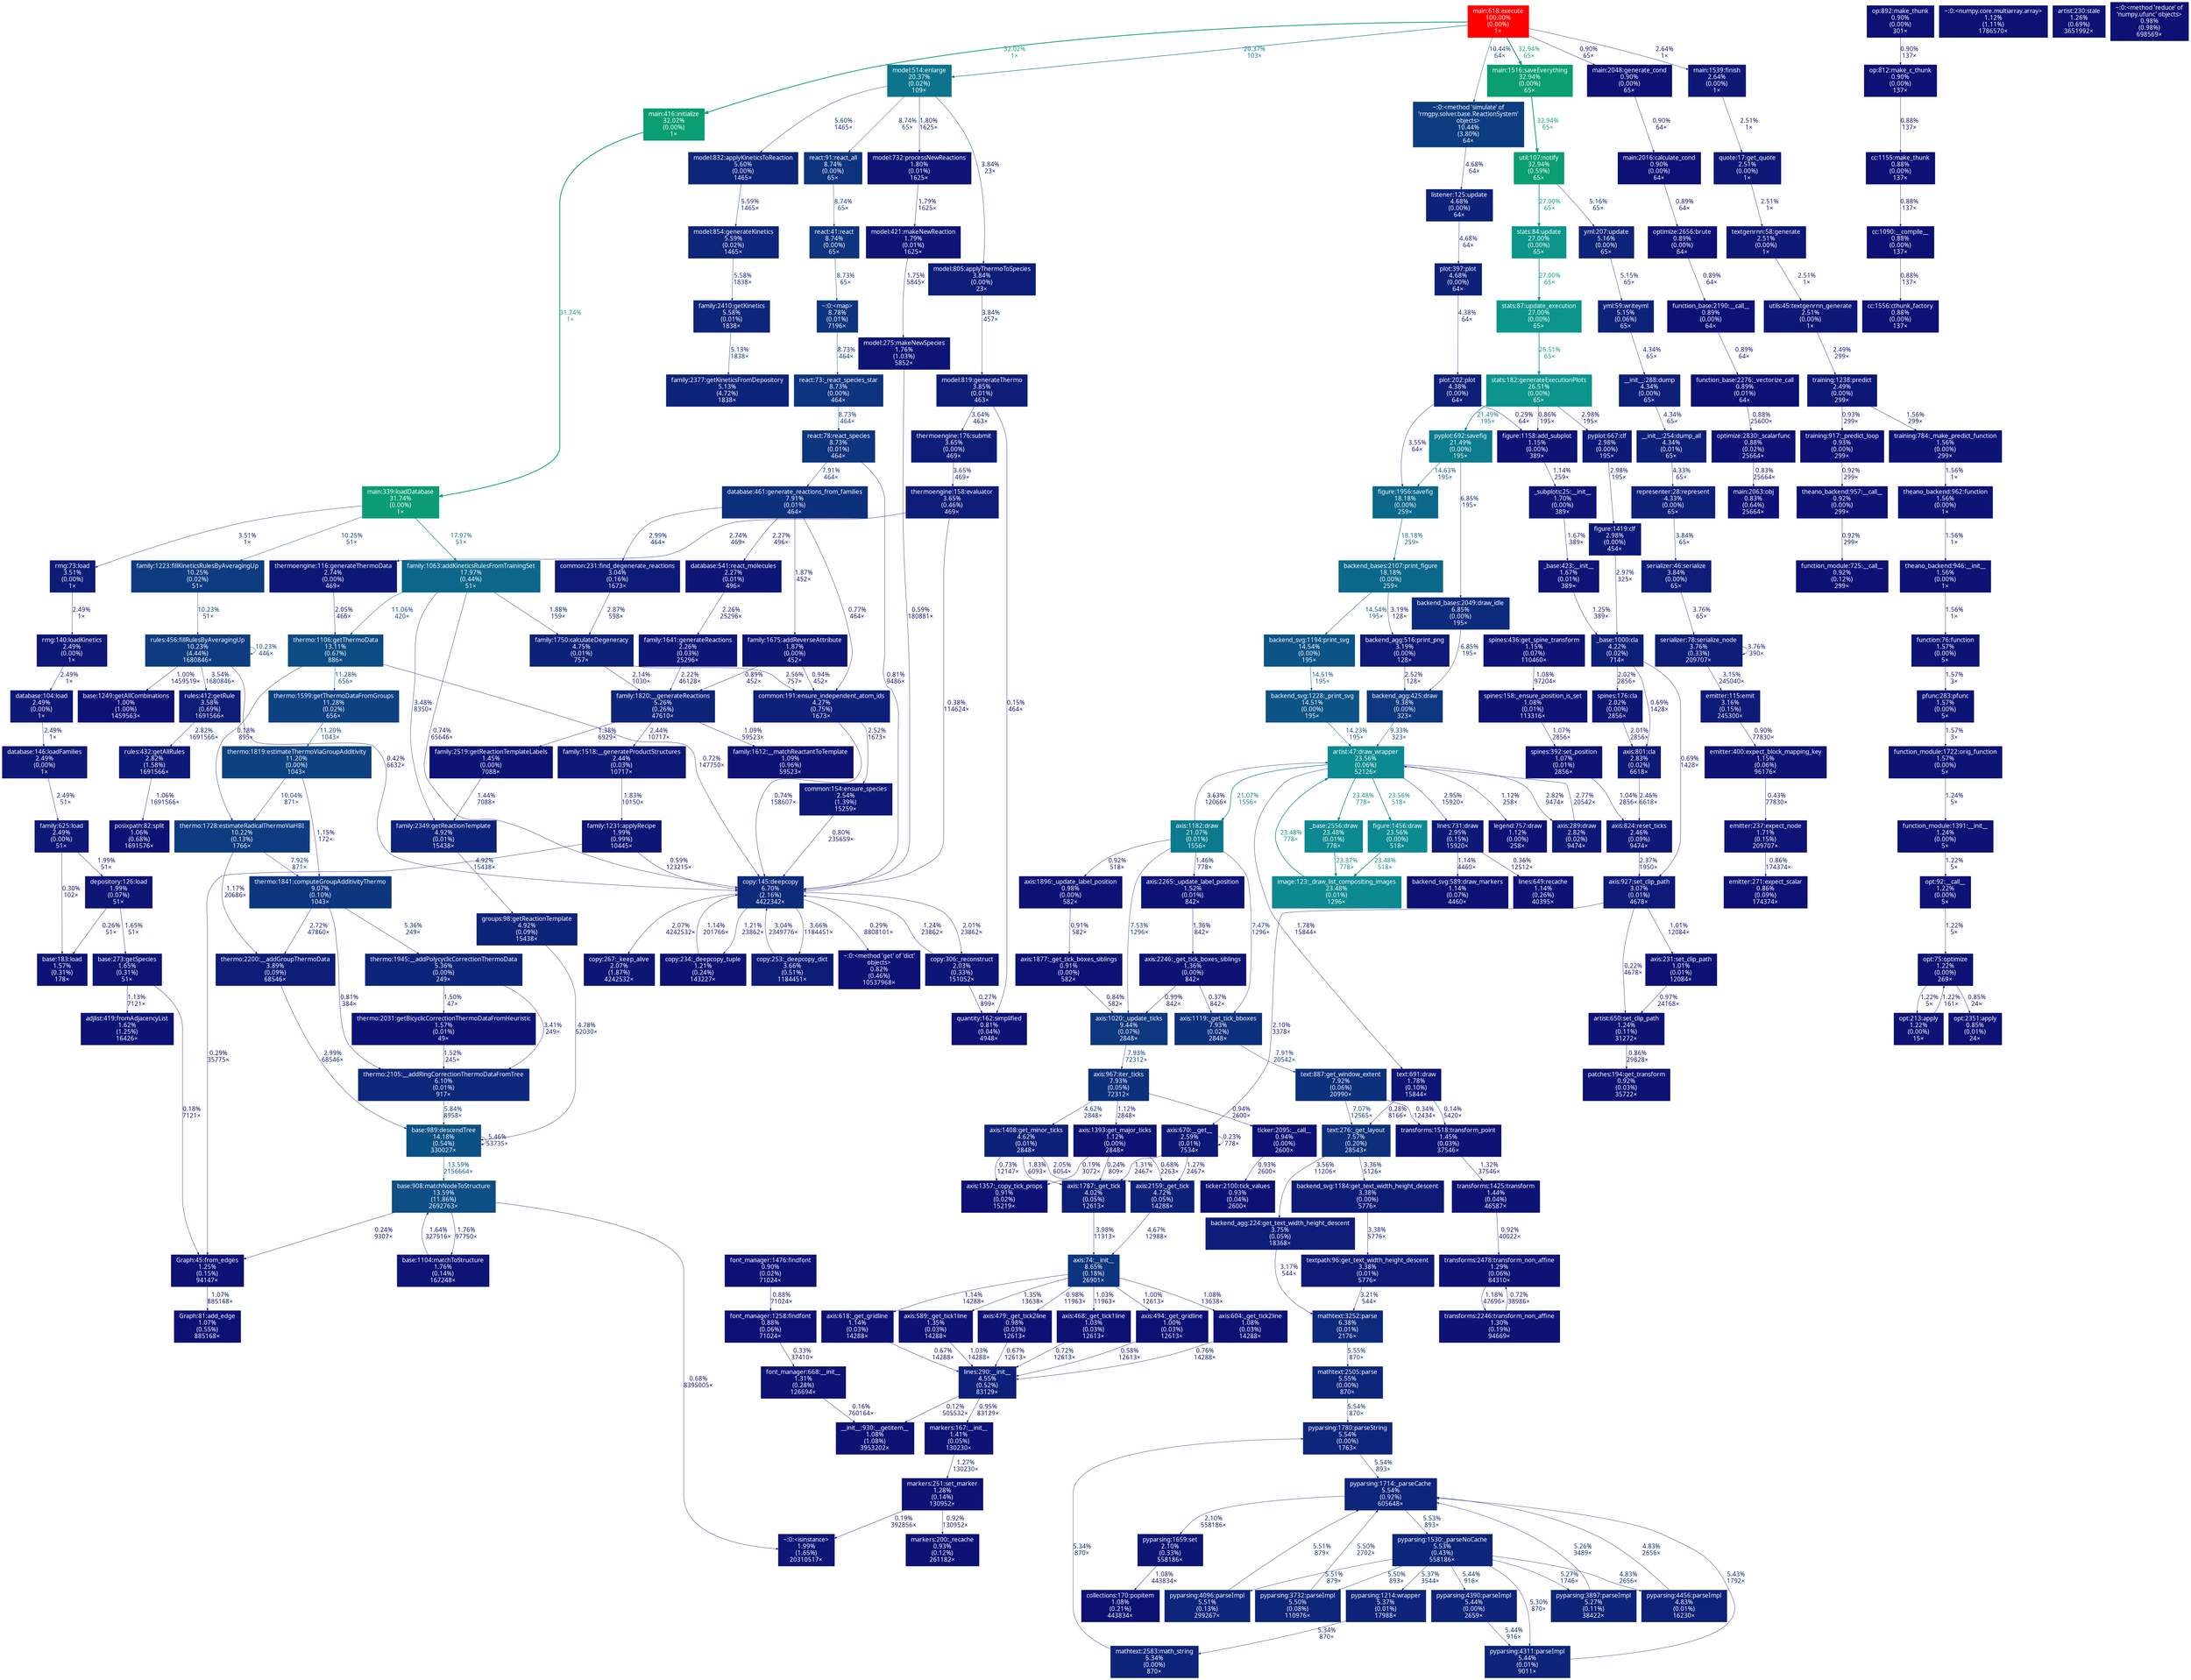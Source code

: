 digraph {
	graph [fontname=ArialMT, nodesep=0.125, ranksep=0.25];
	node [fontcolor=white, fontname=ArialMT, height=0, shape=box, style=filled, width=0];
	edge [fontname=ArialMT];
	10 [color="#0d1375", fontcolor="#ffffff", fontsize="10.00", label="base:183:load\n1.57%\n(0.31%)\n178×"];
	13 [color="#0d1d78", fontcolor="#ffffff", fontsize="10.00", label="serializer:78:serialize_node\n3.76%\n(0.33%)\n209707×"];
	13 -> 13 [arrowsize="0.35", color="#0d1d78", fontcolor="#0d1d78", fontsize="10.00", label="3.76%\n390×", labeldistance="0.50", penwidth="0.50"];
	13 -> 87 [arrowsize="0.35", color="#0d1a77", fontcolor="#0d1a77", fontsize="10.00", label="3.15%\n245040×", labeldistance="0.50", penwidth="0.50"];
	17 [color="#0d1475", fontcolor="#ffffff", fontsize="10.00", label="text:691:draw\n1.78%\n(0.10%)\n15844×"];
	17 -> 913 [arrowsize="0.35", color="#0d0e73", fontcolor="#0d0e73", fontsize="10.00", label="0.28%\n8166×", labeldistance="0.50", penwidth="0.50"];
	17 -> 2140 [arrowsize="0.35", color="#0d0d73", fontcolor="#0d0d73", fontsize="10.00", label="0.14%\n5420×", labeldistance="0.50", penwidth="0.50"];
	25 [color="#0d1575", fontcolor="#ffffff", fontsize="10.00", label="family:1231:applyRecipe\n1.99%\n(0.99%)\n10445×"];
	25 -> 228 [arrowsize="0.35", color="#0d0f74", fontcolor="#0d0f74", fontsize="10.00", label="0.59%\n123215×", labeldistance="0.50", penwidth="0.50"];
	25 -> 2674 [arrowsize="0.35", color="#0d0e73", fontcolor="#0d0e73", fontsize="10.00", label="0.29%\n35775×", labeldistance="0.50", penwidth="0.50"];
	29 [color="#0d1976", fontcolor="#ffffff", fontsize="10.00", label="rules:432:getAllRules\n2.82%\n(1.58%)\n1691566×"];
	29 -> 1180 [arrowsize="0.35", color="#0d1174", fontcolor="#0d1174", fontsize="10.00", label="1.06%\n1691566×", labeldistance="0.50", penwidth="0.50"];
	39 [color="#0d277b", fontcolor="#ffffff", fontsize="10.00", label="thermo:2105:__addRingCorrectionThermoDataFromTree\n6.10%\n(0.01%)\n917×"];
	39 -> 2235 [arrowsize="0.35", color="#0d267a", fontcolor="#0d267a", fontsize="10.00", label="5.84%\n8958×", labeldistance="0.50", penwidth="0.50"];
	41 [color="#0d2379", fontcolor="#ffffff", fontsize="10.00", label="family:2377:getKineticsFromDepository\n5.13%\n(4.72%)\n1838×"];
	43 [color="#0c678a", fontcolor="#ffffff", fontsize="10.00", label="family:1063:addKineticsRulesFromTrainingSet\n17.97%\n(0.44%)\n51×"];
	43 -> 228 [arrowsize="0.35", color="#0d1074", fontcolor="#0d1074", fontsize="10.00", label="0.74%\n65646×", labeldistance="0.50", penwidth="0.50"];
	43 -> 598 [arrowsize="0.35", color="#0d1575", fontcolor="#0d1575", fontsize="10.00", label="1.88%\n159×", labeldistance="0.50", penwidth="0.50"];
	43 -> 1845 [arrowsize="0.35", color="#0d4081", fontcolor="#0d4081", fontsize="10.00", label="11.06%\n420×", labeldistance="0.50", penwidth="0.50"];
	43 -> 4160 [arrowsize="0.35", color="#0d1c77", fontcolor="#0d1c77", fontsize="10.00", label="3.48%\n8350×", labeldistance="0.50", penwidth="0.50"];
	45 [color="#0d1575", fontcolor="#ffffff", fontsize="10.00", label="depository:126:load\n1.99%\n(0.07%)\n51×"];
	45 -> 10 [arrowsize="0.35", color="#0d0e73", fontcolor="#0d0e73", fontsize="10.00", label="0.26%\n51×", labeldistance="0.50", penwidth="0.50"];
	45 -> 599 [arrowsize="0.35", color="#0d1475", fontcolor="#0d1475", fontsize="10.00", label="1.65%\n51×", labeldistance="0.50", penwidth="0.50"];
	54 [color="#0d2079", fontcolor="#ffffff", fontsize="10.00", label="lines:290:__init__\n4.55%\n(0.52%)\n83129×"];
	54 -> 706 [arrowsize="0.35", color="#0d1174", fontcolor="#0d1174", fontsize="10.00", label="0.95%\n83129×", labeldistance="0.50", penwidth="0.50"];
	54 -> 4332 [arrowsize="0.35", color="#0d0d73", fontcolor="#0d0d73", fontsize="10.00", label="0.12%\n505532×", labeldistance="0.50", penwidth="0.50"];
	56 [color="#0d1475", fontcolor="#ffffff", fontsize="10.00", label="_base:423:__init__\n1.67%\n(0.01%)\n389×"];
	56 -> 83 [arrowsize="0.35", color="#0d1274", fontcolor="#0d1274", fontsize="10.00", label="1.25%\n389×", labeldistance="0.50", penwidth="0.50"];
	64 [color="#0d1475", fontcolor="#ffffff", fontsize="10.00", label="emitter:237:expect_node\n1.71%\n(0.15%)\n209707×"];
	64 -> 930 [arrowsize="0.35", color="#0d1074", fontcolor="#0d1074", fontsize="10.00", label="0.86%\n174374×", labeldistance="0.50", penwidth="0.50"];
	68 [color="#0d1174", fontcolor="#ffffff", fontsize="10.00", label="function_module:725:__call__\n0.92%\n(0.12%)\n299×"];
	80 [color="#0d297b", fontcolor="#ffffff", fontsize="10.00", label="mathtext:3252:parse\n6.38%\n(0.01%)\n2176×"];
	80 -> 467 [arrowsize="0.35", color="#0d257a", fontcolor="#0d257a", fontsize="10.00", label="5.55%\n870×", labeldistance="0.50", penwidth="0.50"];
	81 [color="#0d1a77", fontcolor="#ffffff", fontsize="10.00", label="axis:927:set_clip_path\n3.07%\n(0.01%)\n4678×"];
	81 -> 479 [arrowsize="0.35", color="#0d0e73", fontcolor="#0d0e73", fontsize="10.00", label="0.22%\n4678×", labeldistance="0.50", penwidth="0.50"];
	81 -> 2717 [arrowsize="0.35", color="#0d1174", fontcolor="#0d1174", fontsize="10.00", label="1.01%\n12084×", labeldistance="0.50", penwidth="0.50"];
	81 -> 3375 [arrowsize="0.35", color="#0d1675", fontcolor="#0d1675", fontsize="10.00", label="2.10%\n3378×", labeldistance="0.50", penwidth="0.50"];
	82 [color="#0d1776", fontcolor="#ffffff", fontsize="10.00", label="axis:824:reset_ticks\n2.46%\n(0.09%)\n9474×"];
	82 -> 81 [arrowsize="0.35", color="#0d1776", fontcolor="#0d1776", fontsize="10.00", label="2.37%\n1950×", labeldistance="0.50", penwidth="0.50"];
	83 [color="#0d1f78", fontcolor="#ffffff", fontsize="10.00", label="_base:1000:cla\n4.22%\n(0.02%)\n714×"];
	83 -> 81 [arrowsize="0.35", color="#0d1074", fontcolor="#0d1074", fontsize="10.00", label="0.69%\n1428×", labeldistance="0.50", penwidth="0.50"];
	83 -> 534 [arrowsize="0.35", color="#0d1074", fontcolor="#0d1074", fontsize="10.00", label="0.69%\n1428×", labeldistance="0.50", penwidth="0.50"];
	83 -> 3693 [arrowsize="0.35", color="#0d1575", fontcolor="#0d1575", fontsize="10.00", label="2.02%\n2856×", labeldistance="0.50", penwidth="0.50"];
	87 [color="#0d1a77", fontcolor="#ffffff", fontsize="10.00", label="emitter:115:emit\n3.16%\n(0.15%)\n245300×"];
	87 -> 1580 [arrowsize="0.35", color="#0d1074", fontcolor="#0d1074", fontsize="10.00", label="0.90%\n77830×", labeldistance="0.50", penwidth="0.50"];
	99 [color="#0d2279", fontcolor="#ffffff", fontsize="10.00", label="groups:98:getReactionTemplate\n4.92%\n(0.09%)\n15438×"];
	99 -> 2235 [arrowsize="0.35", color="#0d2179", fontcolor="#0d2179", fontsize="10.00", label="4.78%\n52030×", labeldistance="0.50", penwidth="0.50"];
	100 [color="#0d1074", fontcolor="#ffffff", fontsize="10.00", label="cc:1556:cthunk_factory\n0.88%\n(0.00%)\n137×"];
	101 [color="#0d1074", fontcolor="#ffffff", fontsize="10.00", label="cc:1090:__compile__\n0.88%\n(0.00%)\n137×"];
	101 -> 100 [arrowsize="0.35", color="#0d1074", fontcolor="#0d1074", fontsize="10.00", label="0.88%\n137×", labeldistance="0.50", penwidth="0.50"];
	105 [color="#0d1977", fontcolor="#ffffff", fontsize="10.00", label="lines:731:draw\n2.95%\n(0.15%)\n15920×"];
	105 -> 596 [arrowsize="0.35", color="#0d1174", fontcolor="#0d1174", fontsize="10.00", label="1.14%\n4460×", labeldistance="0.50", penwidth="0.50"];
	105 -> 967 [arrowsize="0.35", color="#0d0e73", fontcolor="#0d0e73", fontsize="10.00", label="0.36%\n12512×", labeldistance="0.50", penwidth="0.50"];
	144 [color="#0c8991", fontcolor="#ffffff", fontsize="10.00", label="_base:2556:draw\n23.48%\n(0.01%)\n778×"];
	144 -> 3592 [arrowsize="0.48", color="#0c8991", fontcolor="#0c8991", fontsize="10.00", label="23.37%\n778×", labeldistance="0.93", penwidth="0.93"];
	156 [color="#0d2078", fontcolor="#ffffff", fontsize="10.00", label="plot:202:plot\n4.38%\n(0.00%)\n64×"];
	156 -> 533 [arrowsize="0.35", color="#0d1c77", fontcolor="#0d1c77", fontsize="10.00", label="3.55%\n64×", labeldistance="0.50", penwidth="0.50"];
	156 -> 866 [arrowsize="0.35", color="#0d0e73", fontcolor="#0d0e73", fontsize="10.00", label="0.29%\n64×", labeldistance="0.50", penwidth="0.50"];
	223 [color="#0d1074", fontcolor="#ffffff", fontsize="10.00", label="opt:2351:apply\n0.85%\n(0.01%)\n24×"];
	225 [color="#0d1074", fontcolor="#ffffff", fontsize="10.00", label="optimize:2656:brute\n0.89%\n(0.00%)\n64×"];
	225 -> 2821 [arrowsize="0.35", color="#0d1074", fontcolor="#0d1074", fontsize="10.00", label="0.89%\n64×", labeldistance="0.50", penwidth="0.50"];
	228 [color="#0d2a7b", fontcolor="#ffffff", fontsize="10.00", label="copy:145:deepcopy\n6.70%\n(2.16%)\n4422342×"];
	228 -> 824 [arrowsize="0.35", color="#0d1575", fontcolor="#0d1575", fontsize="10.00", label="2.07%\n4242532×", labeldistance="0.50", penwidth="0.50"];
	228 -> 827 [arrowsize="0.35", color="#0d1575", fontcolor="#0d1575", fontsize="10.00", label="2.01%\n23862×", labeldistance="0.50", penwidth="0.50"];
	228 -> 828 [arrowsize="0.35", color="#0d1274", fontcolor="#0d1274", fontsize="10.00", label="1.21%\n23862×", labeldistance="0.50", penwidth="0.50"];
	228 -> 831 [arrowsize="0.35", color="#0d1c77", fontcolor="#0d1c77", fontsize="10.00", label="3.66%\n1184451×", labeldistance="0.50", penwidth="0.50"];
	228 -> 1068 [arrowsize="0.35", color="#0d0e73", fontcolor="#0d0e73", fontsize="10.00", label="0.29%\n8808101×", labeldistance="0.50", penwidth="0.50"];
	252 [color="#ff0000", fontcolor="#ffffff", fontsize="10.00", label="main:618:execute\n100.00%\n(0.00%)\n1×"];
	252 -> 326 [arrowsize="0.57", color="#0b9d74", fontcolor="#0b9d74", fontsize="10.00", label="32.02%\n1×", labeldistance="1.28", penwidth="1.28"];
	252 -> 633 [arrowsize="0.35", color="#0d1074", fontcolor="#0d1074", fontsize="10.00", label="0.90%\n65×", labeldistance="0.50", penwidth="0.50"];
	252 -> 786 [arrowsize="0.45", color="#0c758d", fontcolor="#0c758d", fontsize="10.00", label="20.37%\n103×", labeldistance="0.81", penwidth="0.81"];
	252 -> 1113 [arrowsize="0.35", color="#0d3d80", fontcolor="#0d3d80", fontsize="10.00", label="10.44%\n64×", labeldistance="0.50", penwidth="0.50"];
	252 -> 1632 [arrowsize="0.57", color="#0b9e70", fontcolor="#0b9e70", fontsize="10.00", label="32.94%\n65×", labeldistance="1.32", penwidth="1.32"];
	252 -> 1858 [arrowsize="0.35", color="#0d1876", fontcolor="#0d1876", fontsize="10.00", label="2.64%\n1×", labeldistance="0.50", penwidth="0.50"];
	260 [color="#0d247a", fontcolor="#ffffff", fontsize="10.00", label="pyparsing:1214:wrapper\n5.37%\n(0.01%)\n17988×"];
	260 -> 470 [arrowsize="0.35", color="#0d247a", fontcolor="#0d247a", fontsize="10.00", label="5.34%\n870×", labeldistance="0.50", penwidth="0.50"];
	267 [color="#0d1375", fontcolor="#ffffff", fontsize="10.00", label="adjlist:419:fromAdjacencyList\n1.62%\n(1.25%)\n16426×"];
	270 [color="#0d1174", fontcolor="#ffffff", fontsize="10.00", label="collections:170:popitem\n1.08%\n(0.21%)\n443834×"];
	271 [color="#0d1675", fontcolor="#ffffff", fontsize="10.00", label="pyparsing:1659:set\n2.10%\n(0.33%)\n558186×"];
	271 -> 270 [arrowsize="0.35", color="#0d1174", fontcolor="#0d1174", fontsize="10.00", label="1.08%\n443834×", labeldistance="0.50", penwidth="0.50"];
	276 [color="#0d1274", fontcolor="#ffffff", fontsize="10.00", label="axis:2246:_get_tick_boxes_siblings\n1.36%\n(0.00%)\n842×"];
	276 -> 523 [arrowsize="0.35", color="#0d1174", fontcolor="#0d1174", fontsize="10.00", label="0.99%\n842×", labeldistance="0.50", penwidth="0.50"];
	276 -> 3409 [arrowsize="0.35", color="#0d0e73", fontcolor="#0d0e73", fontsize="10.00", label="0.37%\n842×", labeldistance="0.50", penwidth="0.50"];
	277 [color="#0d1375", fontcolor="#ffffff", fontsize="10.00", label="axis:2265:_update_label_position\n1.52%\n(0.01%)\n842×"];
	277 -> 276 [arrowsize="0.35", color="#0d1274", fontcolor="#0d1274", fontsize="10.00", label="1.36%\n842×", labeldistance="0.50", penwidth="0.50"];
	278 [color="#0d1174", fontcolor="#ffffff", fontsize="10.00", label="ticker:2100:tick_values\n0.93%\n(0.04%)\n2600×"];
	279 [color="#0d1174", fontcolor="#ffffff", fontsize="10.00", label="ticker:2095:__call__\n0.94%\n(0.00%)\n2600×"];
	279 -> 278 [arrowsize="0.35", color="#0d1174", fontcolor="#0d1174", fontsize="10.00", label="0.93%\n2600×", labeldistance="0.50", penwidth="0.50"];
	308 [color="#0d1274", fontcolor="#ffffff", fontsize="10.00", label="font_manager:668:__init__\n1.31%\n(0.28%)\n126694×"];
	308 -> 4332 [arrowsize="0.35", color="#0d0d73", fontcolor="#0d0d73", fontsize="10.00", label="0.16%\n760164×", labeldistance="0.50", penwidth="0.50"];
	325 [color="#0d1c77", fontcolor="#ffffff", fontsize="10.00", label="thermoengine:176:submit\n3.65%\n(0.00%)\n469×"];
	325 -> 743 [arrowsize="0.35", color="#0d1c77", fontcolor="#0d1c77", fontsize="10.00", label="3.65%\n469×", labeldistance="0.50", penwidth="0.50"];
	326 [color="#0b9d74", fontcolor="#ffffff", fontsize="10.00", label="main:416:initialize\n32.02%\n(0.00%)\n1×"];
	326 -> 2214 [arrowsize="0.56", color="#0b9c75", fontcolor="#0b9c75", fontsize="10.00", label="31.74%\n1×", labeldistance="1.27", penwidth="1.27"];
	327 [color="#0d1d78", fontcolor="#ffffff", fontsize="10.00", label="model:819:generateThermo\n3.85%\n(0.01%)\n463×"];
	327 -> 325 [arrowsize="0.35", color="#0d1c77", fontcolor="#0d1c77", fontsize="10.00", label="3.64%\n463×", labeldistance="0.50", penwidth="0.50"];
	327 -> 1026 [arrowsize="0.35", color="#0d0d73", fontcolor="#0d0d73", fontsize="10.00", label="0.15%\n464×", labeldistance="0.50", penwidth="0.50"];
	331 [color="#0d1074", fontcolor="#ffffff", fontsize="10.00", label="font_manager:1258:findfont\n0.88%\n(0.06%)\n71024×"];
	331 -> 308 [arrowsize="0.35", color="#0d0e73", fontcolor="#0d0e73", fontsize="10.00", label="0.33%\n37410×", labeldistance="0.50", penwidth="0.50"];
	332 [color="#0d257a", fontcolor="#ffffff", fontsize="10.00", label="family:2410:getKinetics\n5.58%\n(0.01%)\n1838×"];
	332 -> 41 [arrowsize="0.35", color="#0d2379", fontcolor="#0d2379", fontsize="10.00", label="5.13%\n1838×", labeldistance="0.50", penwidth="0.50"];
	333 [color="#0d257a", fontcolor="#ffffff", fontsize="10.00", label="model:854:generateKinetics\n5.59%\n(0.02%)\n1465×"];
	333 -> 332 [arrowsize="0.35", color="#0d257a", fontcolor="#0d257a", fontsize="10.00", label="5.58%\n1838×", labeldistance="0.50", penwidth="0.50"];
	340 [color="#0d1d78", fontcolor="#ffffff", fontsize="10.00", label="serializer:46:serialize\n3.84%\n(0.00%)\n65×"];
	340 -> 13 [arrowsize="0.35", color="#0d1d78", fontcolor="#0d1d78", fontsize="10.00", label="3.76%\n65×", labeldistance="0.50", penwidth="0.50"];
	348 [color="#0c688a", fontcolor="#ffffff", fontsize="10.00", label="backend_bases:2107:print_figure\n18.18%\n(0.00%)\n259×"];
	348 -> 1231 [arrowsize="0.35", color="#0d1a77", fontcolor="#0d1a77", fontsize="10.00", label="3.19%\n128×", labeldistance="0.50", penwidth="0.50"];
	348 -> 1455 [arrowsize="0.38", color="#0c5386", fontcolor="#0c5386", fontsize="10.00", label="14.54%\n195×", labeldistance="0.58", penwidth="0.58"];
	350 [color="#0d1575", fontcolor="#ffffff", fontsize="10.00", label="family:1675:addReverseAttribute\n1.87%\n(0.00%)\n452×"];
	350 -> 597 [arrowsize="0.35", color="#0d1174", fontcolor="#0d1174", fontsize="10.00", label="0.94%\n452×", labeldistance="0.50", penwidth="0.50"];
	350 -> 1492 [arrowsize="0.35", color="#0d1074", fontcolor="#0d1074", fontsize="10.00", label="0.89%\n452×", labeldistance="0.50", penwidth="0.50"];
	351 [color="#0d307d", fontcolor="#ffffff", fontsize="10.00", label="database:461:generate_reactions_from_families\n7.91%\n(0.01%)\n464×"];
	351 -> 350 [arrowsize="0.35", color="#0d1575", fontcolor="#0d1575", fontsize="10.00", label="1.87%\n452×", labeldistance="0.50", penwidth="0.50"];
	351 -> 597 [arrowsize="0.35", color="#0d1074", fontcolor="#0d1074", fontsize="10.00", label="0.77%\n464×", labeldistance="0.50", penwidth="0.50"];
	351 -> 1708 [arrowsize="0.35", color="#0d1977", fontcolor="#0d1977", fontsize="10.00", label="2.99%\n464×", labeldistance="0.50", penwidth="0.50"];
	351 -> 2387 [arrowsize="0.35", color="#0d1676", fontcolor="#0d1676", fontsize="10.00", label="2.27%\n496×", labeldistance="0.50", penwidth="0.50"];
	354 [color="#0d1375", fontcolor="#ffffff", fontsize="10.00", label="pfunc:283:pfunc\n1.57%\n(0.00%)\n5×"];
	354 -> 1074 [arrowsize="0.35", color="#0d1375", fontcolor="#0d1375", fontsize="10.00", label="1.57%\n3×", labeldistance="0.50", penwidth="0.50"];
	355 [color="#0d1375", fontcolor="#ffffff", fontsize="10.00", label="function:76:function\n1.57%\n(0.00%)\n5×"];
	355 -> 354 [arrowsize="0.35", color="#0d1375", fontcolor="#0d1375", fontsize="10.00", label="1.57%\n3×", labeldistance="0.50", penwidth="0.50"];
	459 [color="#0c8a91", fontcolor="#ffffff", fontsize="10.00", label="figure:1456:draw\n23.56%\n(0.00%)\n518×"];
	459 -> 3592 [arrowsize="0.48", color="#0c8991", fontcolor="#0c8991", fontsize="10.00", label="23.48%\n518×", labeldistance="0.94", penwidth="0.94"];
	460 [color="#0d1174", fontcolor="#ffffff", fontsize="10.00", label="legend:757:draw\n1.12%\n(0.00%)\n258×"];
	461 [color="#0c7a8e", fontcolor="#ffffff", fontsize="10.00", label="axis:1182:draw\n21.07%\n(0.01%)\n1556×"];
	461 -> 277 [arrowsize="0.35", color="#0d1375", fontcolor="#0d1375", fontsize="10.00", label="1.46%\n778×", labeldistance="0.50", penwidth="0.50"];
	461 -> 478 [arrowsize="0.35", color="#0d1174", fontcolor="#0d1174", fontsize="10.00", label="0.92%\n518×", labeldistance="0.50", penwidth="0.50"];
	461 -> 523 [arrowsize="0.35", color="#0d2e7c", fontcolor="#0d2e7c", fontsize="10.00", label="7.53%\n1296×", labeldistance="0.50", penwidth="0.50"];
	461 -> 1046 [arrowsize="0.35", color="#0d1c77", fontcolor="#0d1c77", fontsize="10.00", label="3.63%\n12066×", labeldistance="0.50", penwidth="0.50"];
	461 -> 3409 [arrowsize="0.35", color="#0d2e7c", fontcolor="#0d2e7c", fontsize="10.00", label="7.47%\n1296×", labeldistance="0.50", penwidth="0.50"];
	462 [color="#0d1976", fontcolor="#ffffff", fontsize="10.00", label="axis:289:draw\n2.82%\n(0.02%)\n9474×"];
	462 -> 1046 [arrowsize="0.35", color="#0d1876", fontcolor="#0d1876", fontsize="10.00", label="2.77%\n20542×", labeldistance="0.50", penwidth="0.50"];
	467 [color="#0d257a", fontcolor="#ffffff", fontsize="10.00", label="mathtext:2505:parse\n5.55%\n(0.00%)\n870×"];
	467 -> 2797 [arrowsize="0.35", color="#0d257a", fontcolor="#0d257a", fontsize="10.00", label="5.54%\n870×", labeldistance="0.50", penwidth="0.50"];
	470 [color="#0d247a", fontcolor="#ffffff", fontsize="10.00", label="mathtext:2583:math_string\n5.34%\n(0.00%)\n870×"];
	470 -> 2797 [arrowsize="0.35", color="#0d247a", fontcolor="#0d247a", fontsize="10.00", label="5.34%\n870×", labeldistance="0.50", penwidth="0.50"];
	476 [color="#0d1174", fontcolor="#ffffff", fontsize="10.00", label="patches:194:get_transform\n0.92%\n(0.03%)\n35722×"];
	478 [color="#0d1174", fontcolor="#ffffff", fontsize="10.00", label="axis:1896:_update_label_position\n0.98%\n(0.00%)\n582×"];
	478 -> 941 [arrowsize="0.35", color="#0d1074", fontcolor="#0d1074", fontsize="10.00", label="0.91%\n582×", labeldistance="0.50", penwidth="0.50"];
	479 [color="#0d1274", fontcolor="#ffffff", fontsize="10.00", label="artist:650:set_clip_path\n1.24%\n(0.11%)\n31272×"];
	479 -> 476 [arrowsize="0.35", color="#0d1074", fontcolor="#0d1074", fontsize="10.00", label="0.86%\n29828×", labeldistance="0.50", penwidth="0.50"];
	523 [color="#0d387f", fontcolor="#ffffff", fontsize="10.00", label="axis:1020:_update_ticks\n9.44%\n(0.07%)\n2848×"];
	523 -> 1071 [arrowsize="0.35", color="#0d307d", fontcolor="#0d307d", fontsize="10.00", label="7.93%\n72312×", labeldistance="0.50", penwidth="0.50"];
	526 [color="#0d1f78", fontcolor="#ffffff", fontsize="10.00", label="representer:28:represent\n4.33%\n(0.00%)\n65×"];
	526 -> 340 [arrowsize="0.35", color="#0d1d78", fontcolor="#0d1d78", fontsize="10.00", label="3.84%\n65×", labeldistance="0.50", penwidth="0.50"];
	527 [color="#0d1f78", fontcolor="#ffffff", fontsize="10.00", label="__init__:254:dump_all\n4.34%\n(0.01%)\n65×"];
	527 -> 526 [arrowsize="0.35", color="#0d1f78", fontcolor="#0d1f78", fontsize="10.00", label="4.33%\n65×", labeldistance="0.50", penwidth="0.50"];
	529 [color="#0d347e", fontcolor="#ffffff", fontsize="10.00", label="~:0:<map>\n8.78%\n(0.01%)\n7196×"];
	529 -> 3323 [arrowsize="0.35", color="#0d347e", fontcolor="#0d347e", fontsize="10.00", label="8.73%\n464×", labeldistance="0.50", penwidth="0.50"];
	533 [color="#0c688a", fontcolor="#ffffff", fontsize="10.00", label="figure:1956:savefig\n18.18%\n(0.00%)\n259×"];
	533 -> 348 [arrowsize="0.43", color="#0c688a", fontcolor="#0c688a", fontsize="10.00", label="18.18%\n259×", labeldistance="0.73", penwidth="0.73"];
	534 [color="#0d1976", fontcolor="#ffffff", fontsize="10.00", label="axis:801:cla\n2.83%\n(0.02%)\n6618×"];
	534 -> 82 [arrowsize="0.35", color="#0d1776", fontcolor="#0d1776", fontsize="10.00", label="2.46%\n6618×", labeldistance="0.50", penwidth="0.50"];
	569 [color="#0d3c80", fontcolor="#ffffff", fontsize="10.00", label="rules:456:fillRulesByAveragingUp\n10.23%\n(4.44%)\n1680846×"];
	569 -> 228 [arrowsize="0.35", color="#0d0e73", fontcolor="#0d0e73", fontsize="10.00", label="0.42%\n6632×", labeldistance="0.50", penwidth="0.50"];
	569 -> 569 [arrowsize="0.35", color="#0d3c80", fontcolor="#0d3c80", fontsize="10.00", label="10.23%\n446×", labeldistance="0.50", penwidth="0.50"];
	569 -> 2198 [arrowsize="0.35", color="#0d1c77", fontcolor="#0d1c77", fontsize="10.00", label="3.54%\n1680846×", labeldistance="0.50", penwidth="0.50"];
	569 -> 2883 [arrowsize="0.35", color="#0d1174", fontcolor="#0d1174", fontsize="10.00", label="1.00%\n1459519×", labeldistance="0.50", penwidth="0.50"];
	570 [color="#0d3c80", fontcolor="#ffffff", fontsize="10.00", label="family:1223:fillKineticsRulesByAveragingUp\n10.25%\n(0.02%)\n51×"];
	570 -> 569 [arrowsize="0.35", color="#0d3c80", fontcolor="#0d3c80", fontsize="10.00", label="10.23%\n51×", labeldistance="0.50", penwidth="0.50"];
	596 [color="#0d1174", fontcolor="#ffffff", fontsize="10.00", label="backend_svg:589:draw_markers\n1.14%\n(0.07%)\n4460×"];
	597 [color="#0d1f78", fontcolor="#ffffff", fontsize="10.00", label="common:191:ensure_independent_atom_ids\n4.27%\n(0.75%)\n1673×"];
	597 -> 228 [arrowsize="0.35", color="#0d1074", fontcolor="#0d1074", fontsize="10.00", label="0.74%\n158607×", labeldistance="0.50", penwidth="0.50"];
	597 -> 1478 [arrowsize="0.35", color="#0d1776", fontcolor="#0d1776", fontsize="10.00", label="2.52%\n1673×", labeldistance="0.50", penwidth="0.50"];
	598 [color="#0d2179", fontcolor="#ffffff", fontsize="10.00", label="family:1750:calculateDegeneracy\n4.75%\n(0.01%)\n757×"];
	598 -> 597 [arrowsize="0.35", color="#0d1876", fontcolor="#0d1876", fontsize="10.00", label="2.56%\n757×", labeldistance="0.50", penwidth="0.50"];
	598 -> 1492 [arrowsize="0.35", color="#0d1675", fontcolor="#0d1675", fontsize="10.00", label="2.14%\n1030×", labeldistance="0.50", penwidth="0.50"];
	599 [color="#0d1475", fontcolor="#ffffff", fontsize="10.00", label="base:273:getSpecies\n1.65%\n(0.31%)\n51×"];
	599 -> 267 [arrowsize="0.35", color="#0d1174", fontcolor="#0d1174", fontsize="10.00", label="1.13%\n7121×", labeldistance="0.50", penwidth="0.50"];
	599 -> 2674 [arrowsize="0.35", color="#0d0d73", fontcolor="#0d0d73", fontsize="10.00", label="0.18%\n7121×", labeldistance="0.50", penwidth="0.50"];
	614 [color="#0d377f", fontcolor="#ffffff", fontsize="10.00", label="backend_agg:425:draw\n9.38%\n(0.00%)\n323×"];
	614 -> 1046 [arrowsize="0.35", color="#0d377f", fontcolor="#0d377f", fontsize="10.00", label="9.33%\n323×", labeldistance="0.50", penwidth="0.50"];
	633 [color="#0d1074", fontcolor="#ffffff", fontsize="10.00", label="main:2048:generate_cond\n0.90%\n(0.00%)\n65×"];
	633 -> 1949 [arrowsize="0.35", color="#0d1074", fontcolor="#0d1074", fontsize="10.00", label="0.90%\n64×", labeldistance="0.50", penwidth="0.50"];
	649 [color="#0d257a", fontcolor="#ffffff", fontsize="10.00", label="pyparsing:1714:_parseCache\n5.54%\n(0.92%)\n605648×"];
	649 -> 271 [arrowsize="0.35", color="#0d1675", fontcolor="#0d1675", fontsize="10.00", label="2.10%\n558186×", labeldistance="0.50", penwidth="0.50"];
	649 -> 844 [arrowsize="0.35", color="#0d257a", fontcolor="#0d257a", fontsize="10.00", label="5.53%\n893×", labeldistance="0.50", penwidth="0.50"];
	666 [color="#0d1274", fontcolor="#ffffff", fontsize="10.00", label="opt:75:optimize\n1.22%\n(0.00%)\n269×"];
	666 -> 223 [arrowsize="0.35", color="#0d1074", fontcolor="#0d1074", fontsize="10.00", label="0.85%\n24×", labeldistance="0.50", penwidth="0.50"];
	666 -> 1629 [arrowsize="0.35", color="#0d1274", fontcolor="#0d1274", fontsize="10.00", label="1.22%\n5×", labeldistance="0.50", penwidth="0.50"];
	682 [color="#0d1274", fontcolor="#ffffff", fontsize="10.00", label="transforms:2246:transform_non_affine\n1.30%\n(0.19%)\n94669×"];
	682 -> 2354 [arrowsize="0.35", color="#0d1074", fontcolor="#0d1074", fontsize="10.00", label="0.72%\n38986×", labeldistance="0.50", penwidth="0.50"];
	704 [color="#0d1274", fontcolor="#ffffff", fontsize="10.00", label="markers:251:set_marker\n1.28%\n(0.14%)\n130952×"];
	704 -> 1247 [arrowsize="0.35", color="#0d0e73", fontcolor="#0d0e73", fontsize="10.00", label="0.19%\n392856×", labeldistance="0.50", penwidth="0.50"];
	704 -> 1713 [arrowsize="0.35", color="#0d1174", fontcolor="#0d1174", fontsize="10.00", label="0.92%\n130952×", labeldistance="0.50", penwidth="0.50"];
	706 [color="#0d1375", fontcolor="#ffffff", fontsize="10.00", label="markers:167:__init__\n1.41%\n(0.05%)\n130230×"];
	706 -> 704 [arrowsize="0.35", color="#0d1274", fontcolor="#0d1274", fontsize="10.00", label="1.27%\n130230×", labeldistance="0.50", penwidth="0.50"];
	732 [color="#0c968b", fontcolor="#ffffff", fontsize="10.00", label="stats:87:update_execution\n27.00%\n(0.00%)\n65×"];
	732 -> 970 [arrowsize="0.51", color="#0c958d", fontcolor="#0c958d", fontsize="10.00", label="26.51%\n65×", labeldistance="1.06", penwidth="1.06"];
	739 [color="#0d1f78", fontcolor="#ffffff", fontsize="10.00", label="__init__:288:dump\n4.34%\n(0.00%)\n65×"];
	739 -> 527 [arrowsize="0.35", color="#0d1f78", fontcolor="#0d1f78", fontsize="10.00", label="4.34%\n65×", labeldistance="0.50", penwidth="0.50"];
	743 [color="#0d1c77", fontcolor="#ffffff", fontsize="10.00", label="thermoengine:158:evaluator\n3.65%\n(0.46%)\n469×"];
	743 -> 228 [arrowsize="0.35", color="#0d0e73", fontcolor="#0d0e73", fontsize="10.00", label="0.38%\n114624×", labeldistance="0.50", penwidth="0.50"];
	743 -> 3079 [arrowsize="0.35", color="#0d1876", fontcolor="#0d1876", fontsize="10.00", label="2.74%\n469×", labeldistance="0.50", penwidth="0.50"];
	752 [color="#0d1174", fontcolor="#ffffff", fontsize="10.00", label="spines:392:set_position\n1.07%\n(0.01%)\n2856×"];
	752 -> 82 [arrowsize="0.35", color="#0d1174", fontcolor="#0d1174", fontsize="10.00", label="1.04%\n2856×", labeldistance="0.50", penwidth="0.50"];
	769 [color="#0d1274", fontcolor="#ffffff", fontsize="10.00", label="function_module:1391:__init__\n1.24%\n(0.00%)\n5×"];
	769 -> 2861 [arrowsize="0.35", color="#0d1274", fontcolor="#0d1274", fontsize="10.00", label="1.22%\n5×", labeldistance="0.50", penwidth="0.50"];
	773 [color="#0d1074", fontcolor="#ffffff", fontsize="10.00", label="op:812:make_c_thunk\n0.90%\n(0.00%)\n137×"];
	773 -> 2445 [arrowsize="0.35", color="#0d1074", fontcolor="#0d1074", fontsize="10.00", label="0.88%\n137×", labeldistance="0.50", penwidth="0.50"];
	782 [color="#0d1174", fontcolor="#ffffff", fontsize="10.00", label="family:1612:__matchReactantToTemplate\n1.09%\n(0.96%)\n59523×"];
	786 [color="#0c758d", fontcolor="#ffffff", fontsize="10.00", label="model:514:enlarge\n20.37%\n(0.02%)\n109×"];
	786 -> 1831 [arrowsize="0.35", color="#0d1475", fontcolor="#0d1475", fontsize="10.00", label="1.80%\n1625×", labeldistance="0.50", penwidth="0.50"];
	786 -> 2873 [arrowsize="0.35", color="#0d347e", fontcolor="#0d347e", fontsize="10.00", label="8.74%\n65×", labeldistance="0.50", penwidth="0.50"];
	786 -> 2917 [arrowsize="0.35", color="#0d257a", fontcolor="#0d257a", fontsize="10.00", label="5.60%\n1465×", labeldistance="0.50", penwidth="0.50"];
	786 -> 3080 [arrowsize="0.35", color="#0d1d78", fontcolor="#0d1d78", fontsize="10.00", label="3.84%\n23×", labeldistance="0.50", penwidth="0.50"];
	824 [color="#0d1575", fontcolor="#ffffff", fontsize="10.00", label="copy:267:_keep_alive\n2.07%\n(1.87%)\n4242532×"];
	827 [color="#0d1575", fontcolor="#ffffff", fontsize="10.00", label="copy:306:_reconstruct\n2.03%\n(0.33%)\n151052×"];
	827 -> 228 [arrowsize="0.35", color="#0d1274", fontcolor="#0d1274", fontsize="10.00", label="1.24%\n23862×", labeldistance="0.50", penwidth="0.50"];
	827 -> 1026 [arrowsize="0.35", color="#0d0e73", fontcolor="#0d0e73", fontsize="10.00", label="0.27%\n899×", labeldistance="0.50", penwidth="0.50"];
	828 [color="#0d1274", fontcolor="#ffffff", fontsize="10.00", label="copy:234:_deepcopy_tuple\n1.21%\n(0.24%)\n143227×"];
	828 -> 228 [arrowsize="0.35", color="#0d1174", fontcolor="#0d1174", fontsize="10.00", label="1.14%\n201766×", labeldistance="0.50", penwidth="0.50"];
	831 [color="#0d1c77", fontcolor="#ffffff", fontsize="10.00", label="copy:253:_deepcopy_dict\n3.66%\n(0.51%)\n1184451×"];
	831 -> 228 [arrowsize="0.35", color="#0d1a77", fontcolor="#0d1a77", fontsize="10.00", label="3.04%\n2349776×", labeldistance="0.50", penwidth="0.50"];
	837 [color="#0d247a", fontcolor="#ffffff", fontsize="10.00", label="thermo:1945:__addPolycyclicCorrectionThermoData\n5.36%\n(0.00%)\n249×"];
	837 -> 39 [arrowsize="0.35", color="#0d1b77", fontcolor="#0d1b77", fontsize="10.00", label="3.41%\n249×", labeldistance="0.50", penwidth="0.50"];
	837 -> 840 [arrowsize="0.35", color="#0d1375", fontcolor="#0d1375", fontsize="10.00", label="1.50%\n47×", labeldistance="0.50", penwidth="0.50"];
	839 [color="#0d367e", fontcolor="#ffffff", fontsize="10.00", label="thermo:1841:computeGroupAdditivityThermo\n9.07%\n(0.10%)\n1043×"];
	839 -> 39 [arrowsize="0.35", color="#0d1074", fontcolor="#0d1074", fontsize="10.00", label="0.81%\n384×", labeldistance="0.50", penwidth="0.50"];
	839 -> 837 [arrowsize="0.35", color="#0d247a", fontcolor="#0d247a", fontsize="10.00", label="5.36%\n249×", labeldistance="0.50", penwidth="0.50"];
	839 -> 1575 [arrowsize="0.35", color="#0d1876", fontcolor="#0d1876", fontsize="10.00", label="2.72%\n47860×", labeldistance="0.50", penwidth="0.50"];
	840 [color="#0d1375", fontcolor="#ffffff", fontsize="10.00", label="thermo:2031:getBicyclicCorrectionThermoDataFromHeuristic\n1.57%\n(0.01%)\n49×"];
	840 -> 39 [arrowsize="0.35", color="#0d1375", fontcolor="#0d1375", fontsize="10.00", label="1.52%\n245×", labeldistance="0.50", penwidth="0.50"];
	844 [color="#0d257a", fontcolor="#ffffff", fontsize="10.00", label="pyparsing:1530:_parseNoCache\n5.53%\n(0.43%)\n558186×"];
	844 -> 260 [arrowsize="0.35", color="#0d247a", fontcolor="#0d247a", fontsize="10.00", label="5.37%\n3544×", labeldistance="0.50", penwidth="0.50"];
	844 -> 1561 [arrowsize="0.35", color="#0d257a", fontcolor="#0d257a", fontsize="10.00", label="5.50%\n893×", labeldistance="0.50", penwidth="0.50"];
	844 -> 2330 [arrowsize="0.35", color="#0d2279", fontcolor="#0d2279", fontsize="10.00", label="4.83%\n2656×", labeldistance="0.50", penwidth="0.50"];
	844 -> 2392 [arrowsize="0.35", color="#0d2479", fontcolor="#0d2479", fontsize="10.00", label="5.27%\n1746×", labeldistance="0.50", penwidth="0.50"];
	844 -> 2947 [arrowsize="0.35", color="#0d247a", fontcolor="#0d247a", fontsize="10.00", label="5.30%\n870×", labeldistance="0.50", penwidth="0.50"];
	844 -> 3256 [arrowsize="0.35", color="#0d247a", fontcolor="#0d247a", fontsize="10.00", label="5.44%\n916×", labeldistance="0.50", penwidth="0.50"];
	844 -> 3964 [arrowsize="0.35", color="#0d257a", fontcolor="#0d257a", fontsize="10.00", label="5.51%\n879×", labeldistance="0.50", penwidth="0.50"];
	866 [color="#0d1274", fontcolor="#ffffff", fontsize="10.00", label="figure:1158:add_subplot\n1.15%\n(0.00%)\n389×"];
	866 -> 1564 [arrowsize="0.35", color="#0d1174", fontcolor="#0d1174", fontsize="10.00", label="1.14%\n259×", labeldistance="0.50", penwidth="0.50"];
	913 [color="#0d2f7c", fontcolor="#ffffff", fontsize="10.00", label="text:276:_get_layout\n7.57%\n(0.20%)\n28543×"];
	913 -> 2323 [arrowsize="0.35", color="#0d1c77", fontcolor="#0d1c77", fontsize="10.00", label="3.56%\n11206×", labeldistance="0.50", penwidth="0.50"];
	913 -> 3916 [arrowsize="0.35", color="#0d1b77", fontcolor="#0d1b77", fontsize="10.00", label="3.36%\n5126×", labeldistance="0.50", penwidth="0.50"];
	930 [color="#0d1074", fontcolor="#ffffff", fontsize="10.00", label="emitter:271:expect_scalar\n0.86%\n(0.09%)\n174374×"];
	941 [color="#0d1074", fontcolor="#ffffff", fontsize="10.00", label="axis:1877:_get_tick_boxes_siblings\n0.91%\n(0.00%)\n582×"];
	941 -> 523 [arrowsize="0.35", color="#0d1074", fontcolor="#0d1074", fontsize="10.00", label="0.84%\n582×", labeldistance="0.50", penwidth="0.50"];
	967 [color="#0d1174", fontcolor="#ffffff", fontsize="10.00", label="lines:649:recache\n1.14%\n(0.26%)\n40395×"];
	969 [color="#0c7c8f", fontcolor="#ffffff", fontsize="10.00", label="pyplot:692:savefig\n21.49%\n(0.00%)\n195×"];
	969 -> 533 [arrowsize="0.38", color="#0c5386", fontcolor="#0c5386", fontsize="10.00", label="14.63%\n195×", labeldistance="0.59", penwidth="0.59"];
	969 -> 1232 [arrowsize="0.35", color="#0d2b7c", fontcolor="#0d2b7c", fontsize="10.00", label="6.85%\n195×", labeldistance="0.50", penwidth="0.50"];
	970 [color="#0c958d", fontcolor="#ffffff", fontsize="10.00", label="stats:182:generateExecutionPlots\n26.51%\n(0.00%)\n65×"];
	970 -> 866 [arrowsize="0.35", color="#0d1074", fontcolor="#0d1074", fontsize="10.00", label="0.86%\n195×", labeldistance="0.50", penwidth="0.50"];
	970 -> 969 [arrowsize="0.46", color="#0c7c8f", fontcolor="#0c7c8f", fontsize="10.00", label="21.49%\n195×", labeldistance="0.86", penwidth="0.86"];
	970 -> 3345 [arrowsize="0.35", color="#0d1977", fontcolor="#0d1977", fontsize="10.00", label="2.98%\n195×", labeldistance="0.50", penwidth="0.50"];
	975 [color="#0d1074", fontcolor="#ffffff", fontsize="10.00", label="function_base:2276:_vectorize_call\n0.89%\n(0.01%)\n64×"];
	975 -> 2294 [arrowsize="0.35", color="#0d1074", fontcolor="#0d1074", fontsize="10.00", label="0.88%\n25600×", labeldistance="0.50", penwidth="0.50"];
	1026 [color="#0d1074", fontcolor="#ffffff", fontsize="10.00", label="quantity:162:simplified\n0.81%\n(0.04%)\n4948×"];
	1028 [color="#0b9e70", fontcolor="#ffffff", fontsize="10.00", label="util:107:notify\n32.94%\n(0.59%)\n65×"];
	1028 -> 2196 [arrowsize="0.35", color="#0d2379", fontcolor="#0d2379", fontsize="10.00", label="5.16%\n65×", labeldistance="0.50", penwidth="0.50"];
	1028 -> 3228 [arrowsize="0.52", color="#0c968b", fontcolor="#0c968b", fontsize="10.00", label="27.00%\n65×", labeldistance="1.08", penwidth="1.08"];
	1046 [color="#0c8a91", fontcolor="#ffffff", fontsize="10.00", label="artist:47:draw_wrapper\n23.56%\n(0.06%)\n52126×"];
	1046 -> 17 [arrowsize="0.35", color="#0d1475", fontcolor="#0d1475", fontsize="10.00", label="1.78%\n15844×", labeldistance="0.50", penwidth="0.50"];
	1046 -> 105 [arrowsize="0.35", color="#0d1977", fontcolor="#0d1977", fontsize="10.00", label="2.95%\n15920×", labeldistance="0.50", penwidth="0.50"];
	1046 -> 144 [arrowsize="0.48", color="#0c8991", fontcolor="#0c8991", fontsize="10.00", label="23.48%\n778×", labeldistance="0.94", penwidth="0.94"];
	1046 -> 459 [arrowsize="0.49", color="#0c8a91", fontcolor="#0c8a91", fontsize="10.00", label="23.56%\n518×", labeldistance="0.94", penwidth="0.94"];
	1046 -> 460 [arrowsize="0.35", color="#0d1174", fontcolor="#0d1174", fontsize="10.00", label="1.12%\n258×", labeldistance="0.50", penwidth="0.50"];
	1046 -> 461 [arrowsize="0.46", color="#0c7a8e", fontcolor="#0c7a8e", fontsize="10.00", label="21.07%\n1556×", labeldistance="0.84", penwidth="0.84"];
	1046 -> 462 [arrowsize="0.35", color="#0d1976", fontcolor="#0d1976", fontsize="10.00", label="2.82%\n9474×", labeldistance="0.50", penwidth="0.50"];
	1048 [color="#0d347e", fontcolor="#ffffff", fontsize="10.00", label="axis:74:__init__\n8.65%\n(0.18%)\n26901×"];
	1048 -> 2420 [arrowsize="0.35", color="#0d1174", fontcolor="#0d1174", fontsize="10.00", label="0.98%\n11963×", labeldistance="0.50", penwidth="0.50"];
	1048 -> 2422 [arrowsize="0.35", color="#0d1174", fontcolor="#0d1174", fontsize="10.00", label="1.03%\n11963×", labeldistance="0.50", penwidth="0.50"];
	1048 -> 2423 [arrowsize="0.35", color="#0d1174", fontcolor="#0d1174", fontsize="10.00", label="1.00%\n12613×", labeldistance="0.50", penwidth="0.50"];
	1048 -> 3058 [arrowsize="0.35", color="#0d1174", fontcolor="#0d1174", fontsize="10.00", label="1.08%\n13638×", labeldistance="0.50", penwidth="0.50"];
	1048 -> 3168 [arrowsize="0.35", color="#0d1174", fontcolor="#0d1174", fontsize="10.00", label="1.14%\n14288×", labeldistance="0.50", penwidth="0.50"];
	1048 -> 3169 [arrowsize="0.35", color="#0d1274", fontcolor="#0d1274", fontsize="10.00", label="1.35%\n13638×", labeldistance="0.50", penwidth="0.50"];
	1050 [color="#0d4e84", fontcolor="#ffffff", fontsize="10.00", label="base:908:matchNodeToStructure\n13.59%\n(11.86%)\n2692763×"];
	1050 -> 1247 [arrowsize="0.35", color="#0d1074", fontcolor="#0d1074", fontsize="10.00", label="0.68%\n8395005×", labeldistance="0.50", penwidth="0.50"];
	1050 -> 1315 [arrowsize="0.35", color="#0d1475", fontcolor="#0d1475", fontsize="10.00", label="1.76%\n97750×", labeldistance="0.50", penwidth="0.50"];
	1050 -> 2674 [arrowsize="0.35", color="#0d0e73", fontcolor="#0d0e73", fontsize="10.00", label="0.24%\n9307×", labeldistance="0.50", penwidth="0.50"];
	1059 [color="#0d1776", fontcolor="#ffffff", fontsize="10.00", label="database:146:loadFamilies\n2.49%\n(0.00%)\n1×"];
	1059 -> 1225 [arrowsize="0.35", color="#0d1776", fontcolor="#0d1776", fontsize="10.00", label="2.49%\n51×", labeldistance="0.50", penwidth="0.50"];
	1068 [color="#0d1074", fontcolor="#ffffff", fontsize="10.00", label="~:0:<method 'get' of 'dict'\nobjects>\n0.82%\n(0.46%)\n10537968×"];
	1071 [color="#0d307d", fontcolor="#ffffff", fontsize="10.00", label="axis:967:iter_ticks\n7.93%\n(0.05%)\n72312×"];
	1071 -> 279 [arrowsize="0.35", color="#0d1174", fontcolor="#0d1174", fontsize="10.00", label="0.94%\n2600×", labeldistance="0.50", penwidth="0.50"];
	1071 -> 1965 [arrowsize="0.35", color="#0d1174", fontcolor="#0d1174", fontsize="10.00", label="1.12%\n2848×", labeldistance="0.50", penwidth="0.50"];
	1071 -> 1966 [arrowsize="0.35", color="#0d2179", fontcolor="#0d2179", fontsize="10.00", label="4.62%\n2848×", labeldistance="0.50", penwidth="0.50"];
	1074 [color="#0d1375", fontcolor="#ffffff", fontsize="10.00", label="function_module:1722:orig_function\n1.57%\n(0.00%)\n5×"];
	1074 -> 769 [arrowsize="0.35", color="#0d1274", fontcolor="#0d1274", fontsize="10.00", label="1.24%\n5×", labeldistance="0.50", penwidth="0.50"];
	1098 [color="#0d1776", fontcolor="#ffffff", fontsize="10.00", label="training:1238:predict\n2.49%\n(0.00%)\n299×"];
	1098 -> 1257 [arrowsize="0.35", color="#0d1174", fontcolor="#0d1174", fontsize="10.00", label="0.93%\n299×", labeldistance="0.50", penwidth="0.50"];
	1098 -> 2036 [arrowsize="0.35", color="#0d1375", fontcolor="#0d1375", fontsize="10.00", label="1.56%\n299×", labeldistance="0.50", penwidth="0.50"];
	1100 [color="#0d1b77", fontcolor="#ffffff", fontsize="10.00", label="textpath:96:get_text_width_height_descent\n3.38%\n(0.01%)\n5776×"];
	1100 -> 80 [arrowsize="0.35", color="#0d1a77", fontcolor="#0d1a77", fontsize="10.00", label="3.21%\n544×", labeldistance="0.50", penwidth="0.50"];
	1113 [color="#0d3d80", fontcolor="#ffffff", fontsize="10.00", label="~:0:<method 'simulate' of\n'rmgpy.solver.base.ReactionSystem'\nobjects>\n10.44%\n(3.80%)\n64×"];
	1113 -> 2254 [arrowsize="0.35", color="#0d2179", fontcolor="#0d2179", fontsize="10.00", label="4.68%\n64×", labeldistance="0.50", penwidth="0.50"];
	1180 [color="#0d1174", fontcolor="#ffffff", fontsize="10.00", label="posixpath:82:split\n1.06%\n(0.68%)\n1691576×"];
	1225 [color="#0d1776", fontcolor="#ffffff", fontsize="10.00", label="family:625:load\n2.49%\n(0.00%)\n51×"];
	1225 -> 10 [arrowsize="0.35", color="#0d0e73", fontcolor="#0d0e73", fontsize="10.00", label="0.30%\n102×", labeldistance="0.50", penwidth="0.50"];
	1225 -> 45 [arrowsize="0.35", color="#0d1575", fontcolor="#0d1575", fontsize="10.00", label="1.99%\n51×", labeldistance="0.50", penwidth="0.50"];
	1231 [color="#0d1a77", fontcolor="#ffffff", fontsize="10.00", label="backend_agg:516:print_png\n3.19%\n(0.00%)\n128×"];
	1231 -> 614 [arrowsize="0.35", color="#0d1776", fontcolor="#0d1776", fontsize="10.00", label="2.52%\n128×", labeldistance="0.50", penwidth="0.50"];
	1232 [color="#0d2b7c", fontcolor="#ffffff", fontsize="10.00", label="backend_bases:2049:draw_idle\n6.85%\n(0.00%)\n195×"];
	1232 -> 614 [arrowsize="0.35", color="#0d2b7c", fontcolor="#0d2b7c", fontsize="10.00", label="6.85%\n195×", labeldistance="0.50", penwidth="0.50"];
	1247 [color="#0d1575", fontcolor="#ffffff", fontsize="10.00", label="~:0:<isinstance>\n1.99%\n(1.65%)\n20310517×"];
	1257 [color="#0d1174", fontcolor="#ffffff", fontsize="10.00", label="training:917:_predict_loop\n0.93%\n(0.00%)\n299×"];
	1257 -> 1278 [arrowsize="0.35", color="#0d1174", fontcolor="#0d1174", fontsize="10.00", label="0.92%\n299×", labeldistance="0.50", penwidth="0.50"];
	1278 [color="#0d1174", fontcolor="#ffffff", fontsize="10.00", label="theano_backend:957:__call__\n0.92%\n(0.00%)\n299×"];
	1278 -> 68 [arrowsize="0.35", color="#0d1174", fontcolor="#0d1174", fontsize="10.00", label="0.92%\n299×", labeldistance="0.50", penwidth="0.50"];
	1315 [color="#0d1475", fontcolor="#ffffff", fontsize="10.00", label="base:1104:matchToStructure\n1.76%\n(0.14%)\n167248×"];
	1315 -> 1050 [arrowsize="0.35", color="#0d1475", fontcolor="#0d1475", fontsize="10.00", label="1.64%\n327516×", labeldistance="0.50", penwidth="0.50"];
	1320 [color="#0d1475", fontcolor="#ffffff", fontsize="10.00", label="model:275:makeNewSpecies\n1.76%\n(1.03%)\n5852×"];
	1320 -> 228 [arrowsize="0.35", color="#0d0f74", fontcolor="#0d0f74", fontsize="10.00", label="0.59%\n180881×", labeldistance="0.50", penwidth="0.50"];
	1445 [color="#0d3c80", fontcolor="#ffffff", fontsize="10.00", label="thermo:1728:estimateRadicalThermoViaHBI\n10.22%\n(0.13%)\n1766×"];
	1445 -> 839 [arrowsize="0.35", color="#0d307d", fontcolor="#0d307d", fontsize="10.00", label="7.92%\n871×", labeldistance="0.50", penwidth="0.50"];
	1445 -> 1575 [arrowsize="0.35", color="#0d1274", fontcolor="#0d1274", fontsize="10.00", label="1.17%\n20686×", labeldistance="0.50", penwidth="0.50"];
	1455 [color="#0c5386", fontcolor="#ffffff", fontsize="10.00", label="backend_svg:1194:print_svg\n14.54%\n(0.00%)\n195×"];
	1455 -> 2870 [arrowsize="0.38", color="#0c5386", fontcolor="#0c5386", fontsize="10.00", label="14.51%\n195×", labeldistance="0.58", penwidth="0.58"];
	1478 [color="#0d1776", fontcolor="#ffffff", fontsize="10.00", label="common:154:ensure_species\n2.54%\n(1.39%)\n15259×"];
	1478 -> 228 [arrowsize="0.35", color="#0d1074", fontcolor="#0d1074", fontsize="10.00", label="0.80%\n235659×", labeldistance="0.50", penwidth="0.50"];
	1492 [color="#0d2479", fontcolor="#ffffff", fontsize="10.00", label="family:1820:__generateReactions\n5.26%\n(0.26%)\n47610×"];
	1492 -> 782 [arrowsize="0.35", color="#0d1174", fontcolor="#0d1174", fontsize="10.00", label="1.09%\n59523×", labeldistance="0.50", penwidth="0.50"];
	1492 -> 3359 [arrowsize="0.35", color="#0d1776", fontcolor="#0d1776", fontsize="10.00", label="2.44%\n10717×", labeldistance="0.50", penwidth="0.50"];
	1492 -> 3406 [arrowsize="0.35", color="#0d1275", fontcolor="#0d1275", fontsize="10.00", label="1.38%\n6929×", labeldistance="0.50", penwidth="0.50"];
	1521 [color="#0d1776", fontcolor="#ffffff", fontsize="10.00", label="utils:45:textgenrnn_generate\n2.51%\n(0.00%)\n1×"];
	1521 -> 1098 [arrowsize="0.35", color="#0d1776", fontcolor="#0d1776", fontsize="10.00", label="2.49%\n299×", labeldistance="0.50", penwidth="0.50"];
	1522 [color="#0d1475", fontcolor="#ffffff", fontsize="10.00", label="model:421:makeNewReaction\n1.79%\n(0.01%)\n1625×"];
	1522 -> 1320 [arrowsize="0.35", color="#0d1475", fontcolor="#0d1475", fontsize="10.00", label="1.75%\n5845×", labeldistance="0.50", penwidth="0.50"];
	1561 [color="#0d257a", fontcolor="#ffffff", fontsize="10.00", label="pyparsing:3732:parseImpl\n5.50%\n(0.08%)\n110976×"];
	1561 -> 649 [arrowsize="0.35", color="#0d257a", fontcolor="#0d257a", fontsize="10.00", label="5.50%\n2702×", labeldistance="0.50", penwidth="0.50"];
	1564 [color="#0d1475", fontcolor="#ffffff", fontsize="10.00", label="_subplots:25:__init__\n1.70%\n(0.00%)\n389×"];
	1564 -> 56 [arrowsize="0.35", color="#0d1475", fontcolor="#0d1475", fontsize="10.00", label="1.67%\n389×", labeldistance="0.50", penwidth="0.50"];
	1575 [color="#0d1d78", fontcolor="#ffffff", fontsize="10.00", label="thermo:2200:__addGroupThermoData\n3.89%\n(0.09%)\n68546×"];
	1575 -> 2235 [arrowsize="0.35", color="#0d1977", fontcolor="#0d1977", fontsize="10.00", label="2.99%\n68546×", labeldistance="0.50", penwidth="0.50"];
	1580 [color="#0d1274", fontcolor="#ffffff", fontsize="10.00", label="emitter:400:expect_block_mapping_key\n1.15%\n(0.06%)\n96176×"];
	1580 -> 64 [arrowsize="0.35", color="#0d0f73", fontcolor="#0d0f73", fontsize="10.00", label="0.43%\n77830×", labeldistance="0.50", penwidth="0.50"];
	1588 [color="#0d347e", fontcolor="#ffffff", fontsize="10.00", label="react:41:react\n8.74%\n(0.00%)\n65×"];
	1588 -> 529 [arrowsize="0.35", color="#0d347e", fontcolor="#0d347e", fontsize="10.00", label="8.73%\n65×", labeldistance="0.50", penwidth="0.50"];
	1604 [color="#0d307d", fontcolor="#ffffff", fontsize="10.00", label="text:887:get_window_extent\n7.92%\n(0.06%)\n20990×"];
	1604 -> 913 [arrowsize="0.35", color="#0d2c7c", fontcolor="#0d2c7c", fontsize="10.00", label="7.07%\n12565×", labeldistance="0.50", penwidth="0.50"];
	1604 -> 2140 [arrowsize="0.35", color="#0d0e73", fontcolor="#0d0e73", fontsize="10.00", label="0.34%\n12434×", labeldistance="0.50", penwidth="0.50"];
	1629 [color="#0d1274", fontcolor="#ffffff", fontsize="10.00", label="opt:213:apply\n1.22%\n(0.00%)\n15×"];
	1629 -> 666 [arrowsize="0.35", color="#0d1274", fontcolor="#0d1274", fontsize="10.00", label="1.22%\n161×", labeldistance="0.50", penwidth="0.50"];
	1632 [color="#0b9e70", fontcolor="#ffffff", fontsize="10.00", label="main:1516:saveEverything\n32.94%\n(0.00%)\n65×"];
	1632 -> 1028 [arrowsize="0.57", color="#0b9e70", fontcolor="#0b9e70", fontsize="10.00", label="32.94%\n65×", labeldistance="1.32", penwidth="1.32"];
	1708 [color="#0d1a77", fontcolor="#ffffff", fontsize="10.00", label="common:231:find_degenerate_reactions\n3.04%\n(0.16%)\n1673×"];
	1708 -> 598 [arrowsize="0.35", color="#0d1976", fontcolor="#0d1976", fontsize="10.00", label="2.87%\n598×", labeldistance="0.50", penwidth="0.50"];
	1713 [color="#0d1174", fontcolor="#ffffff", fontsize="10.00", label="markers:200:_recache\n0.93%\n(0.12%)\n261182×"];
	1831 [color="#0d1475", fontcolor="#ffffff", fontsize="10.00", label="model:732:processNewReactions\n1.80%\n(0.01%)\n1625×"];
	1831 -> 1522 [arrowsize="0.35", color="#0d1475", fontcolor="#0d1475", fontsize="10.00", label="1.79%\n1625×", labeldistance="0.50", penwidth="0.50"];
	1845 [color="#0d4b84", fontcolor="#ffffff", fontsize="10.00", label="thermo:1106:getThermoData\n13.11%\n(0.67%)\n886×"];
	1845 -> 228 [arrowsize="0.35", color="#0d1074", fontcolor="#0d1074", fontsize="10.00", label="0.72%\n147750×", labeldistance="0.50", penwidth="0.50"];
	1845 -> 1445 [arrowsize="0.35", color="#0d0d73", fontcolor="#0d0d73", fontsize="10.00", label="0.18%\n895×", labeldistance="0.50", penwidth="0.50"];
	1845 -> 3240 [arrowsize="0.35", color="#0d4181", fontcolor="#0d4181", fontsize="10.00", label="11.28%\n656×", labeldistance="0.50", penwidth="0.50"];
	1858 [color="#0d1876", fontcolor="#ffffff", fontsize="10.00", label="main:1539:finish\n2.64%\n(0.00%)\n1×"];
	1858 -> 2891 [arrowsize="0.35", color="#0d1776", fontcolor="#0d1776", fontsize="10.00", label="2.51%\n1×", labeldistance="0.50", penwidth="0.50"];
	1888 [color="#0d347e", fontcolor="#ffffff", fontsize="10.00", label="react:78:react_species\n8.73%\n(0.01%)\n464×"];
	1888 -> 228 [arrowsize="0.35", color="#0d1074", fontcolor="#0d1074", fontsize="10.00", label="0.81%\n9486×", labeldistance="0.50", penwidth="0.50"];
	1888 -> 351 [arrowsize="0.35", color="#0d307d", fontcolor="#0d307d", fontsize="10.00", label="7.91%\n464×", labeldistance="0.50", penwidth="0.50"];
	1934 [color="#0d1174", fontcolor="#ffffff", fontsize="10.00", label="~:0:<numpy.core.multiarray.array>\n1.12%\n(1.11%)\n1786570×"];
	1944 [color="#0d1074", fontcolor="#ffffff", fontsize="10.00", label="main:2063:obj\n0.83%\n(0.64%)\n25664×"];
	1949 [color="#0d1074", fontcolor="#ffffff", fontsize="10.00", label="main:2016:calculate_cond\n0.90%\n(0.00%)\n64×"];
	1949 -> 225 [arrowsize="0.35", color="#0d1074", fontcolor="#0d1074", fontsize="10.00", label="0.89%\n64×", labeldistance="0.50", penwidth="0.50"];
	1953 [color="#0d1375", fontcolor="#ffffff", fontsize="10.00", label="transforms:1425:transform\n1.44%\n(0.04%)\n46587×"];
	1953 -> 2354 [arrowsize="0.35", color="#0d1174", fontcolor="#0d1174", fontsize="10.00", label="0.92%\n40022×", labeldistance="0.50", penwidth="0.50"];
	1964 [color="#0d1174", fontcolor="#ffffff", fontsize="10.00", label="axis:1357:_copy_tick_props\n0.91%\n(0.02%)\n15219×"];
	1965 [color="#0d1174", fontcolor="#ffffff", fontsize="10.00", label="axis:1393:get_major_ticks\n1.12%\n(0.00%)\n2848×"];
	1965 -> 1964 [arrowsize="0.35", color="#0d0e73", fontcolor="#0d0e73", fontsize="10.00", label="0.19%\n3072×", labeldistance="0.50", penwidth="0.50"];
	1965 -> 3646 [arrowsize="0.35", color="#0d0e73", fontcolor="#0d0e73", fontsize="10.00", label="0.24%\n809×", labeldistance="0.50", penwidth="0.50"];
	1965 -> 3782 [arrowsize="0.35", color="#0d1074", fontcolor="#0d1074", fontsize="10.00", label="0.68%\n2263×", labeldistance="0.50", penwidth="0.50"];
	1966 [color="#0d2179", fontcolor="#ffffff", fontsize="10.00", label="axis:1408:get_minor_ticks\n4.62%\n(0.01%)\n2848×"];
	1966 -> 1964 [arrowsize="0.35", color="#0d1074", fontcolor="#0d1074", fontsize="10.00", label="0.73%\n12147×", labeldistance="0.50", penwidth="0.50"];
	1966 -> 3646 [arrowsize="0.35", color="#0d1475", fontcolor="#0d1475", fontsize="10.00", label="1.83%\n6093×", labeldistance="0.50", penwidth="0.50"];
	1966 -> 3782 [arrowsize="0.35", color="#0d1575", fontcolor="#0d1575", fontsize="10.00", label="2.05%\n6054×", labeldistance="0.50", penwidth="0.50"];
	2036 [color="#0d1375", fontcolor="#ffffff", fontsize="10.00", label="training:784:_make_predict_function\n1.56%\n(0.00%)\n299×"];
	2036 -> 2237 [arrowsize="0.35", color="#0d1375", fontcolor="#0d1375", fontsize="10.00", label="1.56%\n1×", labeldistance="0.50", penwidth="0.50"];
	2054 [color="#0d1977", fontcolor="#ffffff", fontsize="10.00", label="figure:1419:clf\n2.98%\n(0.00%)\n454×"];
	2054 -> 83 [arrowsize="0.35", color="#0d1977", fontcolor="#0d1977", fontsize="10.00", label="2.97%\n325×", labeldistance="0.50", penwidth="0.50"];
	2140 [color="#0d1375", fontcolor="#ffffff", fontsize="10.00", label="transforms:1518:transform_point\n1.45%\n(0.03%)\n37546×"];
	2140 -> 1953 [arrowsize="0.35", color="#0d1274", fontcolor="#0d1274", fontsize="10.00", label="1.32%\n37546×", labeldistance="0.50", penwidth="0.50"];
	2196 [color="#0d2379", fontcolor="#ffffff", fontsize="10.00", label="yml:207:update\n5.16%\n(0.00%)\n65×"];
	2196 -> 3615 [arrowsize="0.35", color="#0d2379", fontcolor="#0d2379", fontsize="10.00", label="5.15%\n65×", labeldistance="0.50", penwidth="0.50"];
	2198 [color="#0d1c77", fontcolor="#ffffff", fontsize="10.00", label="rules:412:getRule\n3.58%\n(0.69%)\n1691566×"];
	2198 -> 29 [arrowsize="0.35", color="#0d1976", fontcolor="#0d1976", fontsize="10.00", label="2.82%\n1691566×", labeldistance="0.50", penwidth="0.50"];
	2214 [color="#0b9c75", fontcolor="#ffffff", fontsize="10.00", label="main:339:loadDatabase\n31.74%\n(0.00%)\n1×"];
	2214 -> 43 [arrowsize="0.42", color="#0c678a", fontcolor="#0c678a", fontsize="10.00", label="17.97%\n51×", labeldistance="0.72", penwidth="0.72"];
	2214 -> 570 [arrowsize="0.35", color="#0d3c80", fontcolor="#0d3c80", fontsize="10.00", label="10.25%\n51×", labeldistance="0.50", penwidth="0.50"];
	2214 -> 2336 [arrowsize="0.35", color="#0d1c77", fontcolor="#0d1c77", fontsize="10.00", label="3.51%\n1×", labeldistance="0.50", penwidth="0.50"];
	2235 [color="#0c5185", fontcolor="#ffffff", fontsize="10.00", label="base:989:descendTree\n14.18%\n(0.54%)\n330027×"];
	2235 -> 1050 [arrowsize="0.37", color="#0d4e84", fontcolor="#0d4e84", fontsize="10.00", label="13.59%\n2156664×", labeldistance="0.54", penwidth="0.54"];
	2235 -> 2235 [arrowsize="0.35", color="#0d257a", fontcolor="#0d257a", fontsize="10.00", label="5.46%\n53735×", labeldistance="0.50", penwidth="0.50"];
	2237 [color="#0d1375", fontcolor="#ffffff", fontsize="10.00", label="theano_backend:962:function\n1.56%\n(0.00%)\n1×"];
	2237 -> 2888 [arrowsize="0.35", color="#0d1375", fontcolor="#0d1375", fontsize="10.00", label="1.56%\n1×", labeldistance="0.50", penwidth="0.50"];
	2254 [color="#0d2179", fontcolor="#ffffff", fontsize="10.00", label="listener:125:update\n4.68%\n(0.00%)\n64×"];
	2254 -> 2280 [arrowsize="0.35", color="#0d2179", fontcolor="#0d2179", fontsize="10.00", label="4.68%\n64×", labeldistance="0.50", penwidth="0.50"];
	2276 [color="#0d4181", fontcolor="#ffffff", fontsize="10.00", label="thermo:1819:estimateThermoViaGroupAdditivity\n11.20%\n(0.00%)\n1043×"];
	2276 -> 839 [arrowsize="0.35", color="#0d1274", fontcolor="#0d1274", fontsize="10.00", label="1.15%\n172×", labeldistance="0.50", penwidth="0.50"];
	2276 -> 1445 [arrowsize="0.35", color="#0d3b80", fontcolor="#0d3b80", fontsize="10.00", label="10.04%\n871×", labeldistance="0.50", penwidth="0.50"];
	2280 [color="#0d2179", fontcolor="#ffffff", fontsize="10.00", label="plot:397:plot\n4.68%\n(0.00%)\n64×"];
	2280 -> 156 [arrowsize="0.35", color="#0d2078", fontcolor="#0d2078", fontsize="10.00", label="4.38%\n64×", labeldistance="0.50", penwidth="0.50"];
	2294 [color="#0d1074", fontcolor="#ffffff", fontsize="10.00", label="optimize:2830:_scalarfunc\n0.88%\n(0.02%)\n25664×"];
	2294 -> 1944 [arrowsize="0.35", color="#0d1074", fontcolor="#0d1074", fontsize="10.00", label="0.83%\n25664×", labeldistance="0.50", penwidth="0.50"];
	2323 [color="#0d1d78", fontcolor="#ffffff", fontsize="10.00", label="backend_agg:224:get_text_width_height_descent\n3.75%\n(0.05%)\n18368×"];
	2323 -> 80 [arrowsize="0.35", color="#0d1a77", fontcolor="#0d1a77", fontsize="10.00", label="3.17%\n544×", labeldistance="0.50", penwidth="0.50"];
	2330 [color="#0d2279", fontcolor="#ffffff", fontsize="10.00", label="pyparsing:4456:parseImpl\n4.83%\n(0.01%)\n16230×"];
	2330 -> 649 [arrowsize="0.35", color="#0d2279", fontcolor="#0d2279", fontsize="10.00", label="4.83%\n2656×", labeldistance="0.50", penwidth="0.50"];
	2336 [color="#0d1c77", fontcolor="#ffffff", fontsize="10.00", label="rmg:73:load\n3.51%\n(0.00%)\n1×"];
	2336 -> 3290 [arrowsize="0.35", color="#0d1776", fontcolor="#0d1776", fontsize="10.00", label="2.49%\n1×", labeldistance="0.50", penwidth="0.50"];
	2342 [color="#0d1776", fontcolor="#ffffff", fontsize="10.00", label="database:104:load\n2.49%\n(0.00%)\n1×"];
	2342 -> 1059 [arrowsize="0.35", color="#0d1776", fontcolor="#0d1776", fontsize="10.00", label="2.49%\n1×", labeldistance="0.50", penwidth="0.50"];
	2354 [color="#0d1274", fontcolor="#ffffff", fontsize="10.00", label="transforms:2478:transform_non_affine\n1.29%\n(0.06%)\n84310×"];
	2354 -> 682 [arrowsize="0.35", color="#0d1274", fontcolor="#0d1274", fontsize="10.00", label="1.18%\n47696×", labeldistance="0.50", penwidth="0.50"];
	2384 [color="#0d1676", fontcolor="#ffffff", fontsize="10.00", label="family:1641:generateReactions\n2.26%\n(0.03%)\n25296×"];
	2384 -> 1492 [arrowsize="0.35", color="#0d1676", fontcolor="#0d1676", fontsize="10.00", label="2.22%\n46128×", labeldistance="0.50", penwidth="0.50"];
	2387 [color="#0d1676", fontcolor="#ffffff", fontsize="10.00", label="database:541:react_molecules\n2.27%\n(0.01%)\n496×"];
	2387 -> 2384 [arrowsize="0.35", color="#0d1676", fontcolor="#0d1676", fontsize="10.00", label="2.26%\n25296×", labeldistance="0.50", penwidth="0.50"];
	2392 [color="#0d2479", fontcolor="#ffffff", fontsize="10.00", label="pyparsing:3897:parseImpl\n5.27%\n(0.11%)\n38422×"];
	2392 -> 649 [arrowsize="0.35", color="#0d2479", fontcolor="#0d2479", fontsize="10.00", label="5.26%\n3489×", labeldistance="0.50", penwidth="0.50"];
	2420 [color="#0d1174", fontcolor="#ffffff", fontsize="10.00", label="axis:479:_get_tick2line\n0.98%\n(0.03%)\n12613×"];
	2420 -> 54 [arrowsize="0.35", color="#0d1074", fontcolor="#0d1074", fontsize="10.00", label="0.67%\n12613×", labeldistance="0.50", penwidth="0.50"];
	2421 [color="#0d1274", fontcolor="#ffffff", fontsize="10.00", label="spines:436:get_spine_transform\n1.15%\n(0.07%)\n110460×"];
	2421 -> 3707 [arrowsize="0.35", color="#0d1174", fontcolor="#0d1174", fontsize="10.00", label="1.08%\n97204×", labeldistance="0.50", penwidth="0.50"];
	2422 [color="#0d1174", fontcolor="#ffffff", fontsize="10.00", label="axis:468:_get_tick1line\n1.03%\n(0.03%)\n12613×"];
	2422 -> 54 [arrowsize="0.35", color="#0d1074", fontcolor="#0d1074", fontsize="10.00", label="0.72%\n12613×", labeldistance="0.50", penwidth="0.50"];
	2423 [color="#0d1174", fontcolor="#ffffff", fontsize="10.00", label="axis:494:_get_gridline\n1.00%\n(0.03%)\n12613×"];
	2423 -> 54 [arrowsize="0.35", color="#0d0f73", fontcolor="#0d0f73", fontsize="10.00", label="0.58%\n12613×", labeldistance="0.50", penwidth="0.50"];
	2445 [color="#0d1074", fontcolor="#ffffff", fontsize="10.00", label="cc:1155:make_thunk\n0.88%\n(0.00%)\n137×"];
	2445 -> 101 [arrowsize="0.35", color="#0d1074", fontcolor="#0d1074", fontsize="10.00", label="0.88%\n137×", labeldistance="0.50", penwidth="0.50"];
	2560 [color="#0d1776", fontcolor="#ffffff", fontsize="10.00", label="textgenrnn:58:generate\n2.51%\n(0.00%)\n1×"];
	2560 -> 1521 [arrowsize="0.35", color="#0d1776", fontcolor="#0d1776", fontsize="10.00", label="2.51%\n1×", labeldistance="0.50", penwidth="0.50"];
	2633 [color="#0d1074", fontcolor="#ffffff", fontsize="10.00", label="op:892:make_thunk\n0.90%\n(0.00%)\n301×"];
	2633 -> 773 [arrowsize="0.35", color="#0d1074", fontcolor="#0d1074", fontsize="10.00", label="0.90%\n137×", labeldistance="0.50", penwidth="0.50"];
	2673 [color="#0d1174", fontcolor="#ffffff", fontsize="10.00", label="Graph:81:add_edge\n1.07%\n(0.55%)\n885168×"];
	2674 [color="#0d1274", fontcolor="#ffffff", fontsize="10.00", label="Graph:45:from_edges\n1.25%\n(0.15%)\n94147×"];
	2674 -> 2673 [arrowsize="0.35", color="#0d1174", fontcolor="#0d1174", fontsize="10.00", label="1.07%\n885168×", labeldistance="0.50", penwidth="0.50"];
	2716 [color="#0d1274", fontcolor="#ffffff", fontsize="10.00", label="artist:230:stale\n1.26%\n(0.69%)\n3651992×"];
	2717 [color="#0d1174", fontcolor="#ffffff", fontsize="10.00", label="axis:231:set_clip_path\n1.01%\n(0.01%)\n12084×"];
	2717 -> 479 [arrowsize="0.35", color="#0d1174", fontcolor="#0d1174", fontsize="10.00", label="0.97%\n24168×", labeldistance="0.50", penwidth="0.50"];
	2797 [color="#0d257a", fontcolor="#ffffff", fontsize="10.00", label="pyparsing:1780:parseString\n5.54%\n(0.00%)\n1763×"];
	2797 -> 649 [arrowsize="0.35", color="#0d257a", fontcolor="#0d257a", fontsize="10.00", label="5.54%\n893×", labeldistance="0.50", penwidth="0.50"];
	2821 [color="#0d1074", fontcolor="#ffffff", fontsize="10.00", label="function_base:2190:__call__\n0.89%\n(0.00%)\n64×"];
	2821 -> 975 [arrowsize="0.35", color="#0d1074", fontcolor="#0d1074", fontsize="10.00", label="0.89%\n64×", labeldistance="0.50", penwidth="0.50"];
	2861 [color="#0d1274", fontcolor="#ffffff", fontsize="10.00", label="opt:92:__call__\n1.22%\n(0.00%)\n5×"];
	2861 -> 666 [arrowsize="0.35", color="#0d1274", fontcolor="#0d1274", fontsize="10.00", label="1.22%\n5×", labeldistance="0.50", penwidth="0.50"];
	2870 [color="#0c5386", fontcolor="#ffffff", fontsize="10.00", label="backend_svg:1228:_print_svg\n14.51%\n(0.00%)\n195×"];
	2870 -> 1046 [arrowsize="0.38", color="#0c5185", fontcolor="#0c5185", fontsize="10.00", label="14.23%\n195×", labeldistance="0.57", penwidth="0.57"];
	2873 [color="#0d347e", fontcolor="#ffffff", fontsize="10.00", label="react:91:react_all\n8.74%\n(0.00%)\n65×"];
	2873 -> 1588 [arrowsize="0.35", color="#0d347e", fontcolor="#0d347e", fontsize="10.00", label="8.74%\n65×", labeldistance="0.50", penwidth="0.50"];
	2883 [color="#0d1174", fontcolor="#ffffff", fontsize="10.00", label="base:1249:getAllCombinations\n1.00%\n(1.00%)\n1459563×"];
	2888 [color="#0d1375", fontcolor="#ffffff", fontsize="10.00", label="theano_backend:946:__init__\n1.56%\n(0.00%)\n1×"];
	2888 -> 355 [arrowsize="0.35", color="#0d1375", fontcolor="#0d1375", fontsize="10.00", label="1.56%\n1×", labeldistance="0.50", penwidth="0.50"];
	2891 [color="#0d1776", fontcolor="#ffffff", fontsize="10.00", label="quote:17:get_quote\n2.51%\n(0.00%)\n1×"];
	2891 -> 2560 [arrowsize="0.35", color="#0d1776", fontcolor="#0d1776", fontsize="10.00", label="2.51%\n1×", labeldistance="0.50", penwidth="0.50"];
	2917 [color="#0d257a", fontcolor="#ffffff", fontsize="10.00", label="model:832:applyKineticsToReaction\n5.60%\n(0.00%)\n1465×"];
	2917 -> 333 [arrowsize="0.35", color="#0d257a", fontcolor="#0d257a", fontsize="10.00", label="5.59%\n1465×", labeldistance="0.50", penwidth="0.50"];
	2947 [color="#0d247a", fontcolor="#ffffff", fontsize="10.00", label="pyparsing:4311:parseImpl\n5.44%\n(0.01%)\n9011×"];
	2947 -> 649 [arrowsize="0.35", color="#0d247a", fontcolor="#0d247a", fontsize="10.00", label="5.43%\n1792×", labeldistance="0.50", penwidth="0.50"];
	3058 [color="#0d1174", fontcolor="#ffffff", fontsize="10.00", label="axis:604:_get_tick2line\n1.08%\n(0.03%)\n14288×"];
	3058 -> 54 [arrowsize="0.35", color="#0d1074", fontcolor="#0d1074", fontsize="10.00", label="0.76%\n14288×", labeldistance="0.50", penwidth="0.50"];
	3079 [color="#0d1876", fontcolor="#ffffff", fontsize="10.00", label="thermoengine:116:generateThermoData\n2.74%\n(0.00%)\n469×"];
	3079 -> 1845 [arrowsize="0.35", color="#0d1575", fontcolor="#0d1575", fontsize="10.00", label="2.05%\n466×", labeldistance="0.50", penwidth="0.50"];
	3080 [color="#0d1d78", fontcolor="#ffffff", fontsize="10.00", label="model:805:applyThermoToSpecies\n3.84%\n(0.00%)\n23×"];
	3080 -> 327 [arrowsize="0.35", color="#0d1d78", fontcolor="#0d1d78", fontsize="10.00", label="3.84%\n457×", labeldistance="0.50", penwidth="0.50"];
	3168 [color="#0d1174", fontcolor="#ffffff", fontsize="10.00", label="axis:618:_get_gridline\n1.14%\n(0.03%)\n14288×"];
	3168 -> 54 [arrowsize="0.35", color="#0d0f74", fontcolor="#0d0f74", fontsize="10.00", label="0.67%\n14288×", labeldistance="0.50", penwidth="0.50"];
	3169 [color="#0d1274", fontcolor="#ffffff", fontsize="10.00", label="axis:589:_get_tick1line\n1.35%\n(0.03%)\n14288×"];
	3169 -> 54 [arrowsize="0.35", color="#0d1174", fontcolor="#0d1174", fontsize="10.00", label="1.03%\n14288×", labeldistance="0.50", penwidth="0.50"];
	3228 [color="#0c968b", fontcolor="#ffffff", fontsize="10.00", label="stats:84:update\n27.00%\n(0.00%)\n65×"];
	3228 -> 732 [arrowsize="0.52", color="#0c968b", fontcolor="#0c968b", fontsize="10.00", label="27.00%\n65×", labeldistance="1.08", penwidth="1.08"];
	3240 [color="#0d4181", fontcolor="#ffffff", fontsize="10.00", label="thermo:1599:getThermoDataFromGroups\n11.28%\n(0.02%)\n656×"];
	3240 -> 2276 [arrowsize="0.35", color="#0d4181", fontcolor="#0d4181", fontsize="10.00", label="11.20%\n1043×", labeldistance="0.50", penwidth="0.50"];
	3256 [color="#0d247a", fontcolor="#ffffff", fontsize="10.00", label="pyparsing:4390:parseImpl\n5.44%\n(0.00%)\n2659×"];
	3256 -> 2947 [arrowsize="0.35", color="#0d247a", fontcolor="#0d247a", fontsize="10.00", label="5.44%\n916×", labeldistance="0.50", penwidth="0.50"];
	3290 [color="#0d1776", fontcolor="#ffffff", fontsize="10.00", label="rmg:140:loadKinetics\n2.49%\n(0.00%)\n1×"];
	3290 -> 2342 [arrowsize="0.35", color="#0d1776", fontcolor="#0d1776", fontsize="10.00", label="2.49%\n1×", labeldistance="0.50", penwidth="0.50"];
	3323 [color="#0d347e", fontcolor="#ffffff", fontsize="10.00", label="react:73:_react_species_star\n8.73%\n(0.00%)\n464×"];
	3323 -> 1888 [arrowsize="0.35", color="#0d347e", fontcolor="#0d347e", fontsize="10.00", label="8.73%\n464×", labeldistance="0.50", penwidth="0.50"];
	3345 [color="#0d1977", fontcolor="#ffffff", fontsize="10.00", label="pyplot:667:clf\n2.98%\n(0.00%)\n195×"];
	3345 -> 2054 [arrowsize="0.35", color="#0d1977", fontcolor="#0d1977", fontsize="10.00", label="2.98%\n195×", labeldistance="0.50", penwidth="0.50"];
	3359 [color="#0d1776", fontcolor="#ffffff", fontsize="10.00", label="family:1518:__generateProductStructures\n2.44%\n(0.03%)\n10717×"];
	3359 -> 25 [arrowsize="0.35", color="#0d1475", fontcolor="#0d1475", fontsize="10.00", label="1.83%\n10150×", labeldistance="0.50", penwidth="0.50"];
	3375 [color="#0d1876", fontcolor="#ffffff", fontsize="10.00", label="axis:670:__get__\n2.59%\n(0.01%)\n7534×"];
	3375 -> 3375 [arrowsize="0.35", color="#0d0e73", fontcolor="#0d0e73", fontsize="10.00", label="0.23%\n778×", labeldistance="0.50", penwidth="0.50"];
	3375 -> 3646 [arrowsize="0.35", color="#0d1274", fontcolor="#0d1274", fontsize="10.00", label="1.31%\n2467×", labeldistance="0.50", penwidth="0.50"];
	3375 -> 3782 [arrowsize="0.35", color="#0d1274", fontcolor="#0d1274", fontsize="10.00", label="1.27%\n2467×", labeldistance="0.50", penwidth="0.50"];
	3406 [color="#0d1375", fontcolor="#ffffff", fontsize="10.00", label="family:2519:getReactionTemplateLabels\n1.45%\n(0.00%)\n7088×"];
	3406 -> 4160 [arrowsize="0.35", color="#0d1375", fontcolor="#0d1375", fontsize="10.00", label="1.44%\n7088×", labeldistance="0.50", penwidth="0.50"];
	3409 [color="#0d307d", fontcolor="#ffffff", fontsize="10.00", label="axis:1119:_get_tick_bboxes\n7.93%\n(0.02%)\n2848×"];
	3409 -> 1604 [arrowsize="0.35", color="#0d307d", fontcolor="#0d307d", fontsize="10.00", label="7.91%\n20542×", labeldistance="0.50", penwidth="0.50"];
	3557 [color="#0d1074", fontcolor="#ffffff", fontsize="10.00", label="font_manager:1476:findfont\n0.90%\n(0.02%)\n71024×"];
	3557 -> 331 [arrowsize="0.35", color="#0d1074", fontcolor="#0d1074", fontsize="10.00", label="0.88%\n71024×", labeldistance="0.50", penwidth="0.50"];
	3592 [color="#0c8991", fontcolor="#ffffff", fontsize="10.00", label="image:123:_draw_list_compositing_images\n23.48%\n(0.01%)\n1296×"];
	3592 -> 1046 [arrowsize="0.48", color="#0c8991", fontcolor="#0c8991", fontsize="10.00", label="23.48%\n778×", labeldistance="0.94", penwidth="0.94"];
	3615 [color="#0d2379", fontcolor="#ffffff", fontsize="10.00", label="yml:59:writeyml\n5.15%\n(0.06%)\n65×"];
	3615 -> 739 [arrowsize="0.35", color="#0d1f78", fontcolor="#0d1f78", fontsize="10.00", label="4.34%\n65×", labeldistance="0.50", penwidth="0.50"];
	3646 [color="#0d1e78", fontcolor="#ffffff", fontsize="10.00", label="axis:1787:_get_tick\n4.02%\n(0.05%)\n12613×"];
	3646 -> 1048 [arrowsize="0.35", color="#0d1e78", fontcolor="#0d1e78", fontsize="10.00", label="3.98%\n11313×", labeldistance="0.50", penwidth="0.50"];
	3656 [color="#0d1174", fontcolor="#ffffff", fontsize="10.00", label="~:0:<method 'reduce' of\n'numpy.ufunc' objects>\n0.98%\n(0.98%)\n698569×"];
	3693 [color="#0d1575", fontcolor="#ffffff", fontsize="10.00", label="spines:176:cla\n2.02%\n(0.00%)\n2856×"];
	3693 -> 534 [arrowsize="0.35", color="#0d1575", fontcolor="#0d1575", fontsize="10.00", label="2.01%\n2856×", labeldistance="0.50", penwidth="0.50"];
	3707 [color="#0d1174", fontcolor="#ffffff", fontsize="10.00", label="spines:158:_ensure_position_is_set\n1.08%\n(0.01%)\n113316×"];
	3707 -> 752 [arrowsize="0.35", color="#0d1174", fontcolor="#0d1174", fontsize="10.00", label="1.07%\n2856×", labeldistance="0.50", penwidth="0.50"];
	3782 [color="#0d2179", fontcolor="#ffffff", fontsize="10.00", label="axis:2159:_get_tick\n4.72%\n(0.05%)\n14288×"];
	3782 -> 1048 [arrowsize="0.35", color="#0d2179", fontcolor="#0d2179", fontsize="10.00", label="4.67%\n12988×", labeldistance="0.50", penwidth="0.50"];
	3916 [color="#0d1b77", fontcolor="#ffffff", fontsize="10.00", label="backend_svg:1184:get_text_width_height_descent\n3.38%\n(0.00%)\n5776×"];
	3916 -> 1100 [arrowsize="0.35", color="#0d1b77", fontcolor="#0d1b77", fontsize="10.00", label="3.38%\n5776×", labeldistance="0.50", penwidth="0.50"];
	3964 [color="#0d257a", fontcolor="#ffffff", fontsize="10.00", label="pyparsing:4096:parseImpl\n5.51%\n(0.13%)\n299267×"];
	3964 -> 649 [arrowsize="0.35", color="#0d257a", fontcolor="#0d257a", fontsize="10.00", label="5.51%\n879×", labeldistance="0.50", penwidth="0.50"];
	4160 [color="#0d2279", fontcolor="#ffffff", fontsize="10.00", label="family:2349:getReactionTemplate\n4.92%\n(0.01%)\n15438×"];
	4160 -> 99 [arrowsize="0.35", color="#0d2279", fontcolor="#0d2279", fontsize="10.00", label="4.92%\n15438×", labeldistance="0.50", penwidth="0.50"];
	4332 [color="#0d1174", fontcolor="#ffffff", fontsize="10.00", label="__init__:930:__getitem__\n1.08%\n(1.08%)\n3953202×"];
}
